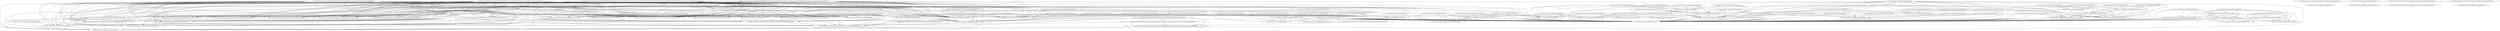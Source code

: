 digraph G {
  "org.apache.commons.math.analysis.solvers$BaseAbstractUnivariateRealSolver#solve(int,org.apache.commons.math.analysis.UnivariateFunction,double)" -> "org.apache.commons.math.analysis.solvers$BaseAbstractUnivariateRealSolver#incrementEvaluationCount()";
  "org.apache.commons.math.analysis.solvers$BaseAbstractUnivariateRealSolver#solve(int,org.apache.commons.math.analysis.UnivariateFunction,double)" -> "org.apache.commons.math.analysis.solvers$UnivariateRealSolverUtils#verifySequence(double,double,double)";
  "org.apache.commons.math.analysis.solvers$BaseAbstractUnivariateRealSolver#solve(int,org.apache.commons.math.analysis.UnivariateFunction,double)" -> "org.apache.commons.math.analysis.solvers$BaseAbstractUnivariateRealSolver#getMax()";
  "org.apache.commons.math.analysis.solvers$BaseAbstractUnivariateRealSolver#solve(int,org.apache.commons.math.analysis.UnivariateFunction,double)" -> "org.apache.commons.math.analysis.solvers$BaseAbstractUnivariateRealSolver#solve(int,org.apache.commons.math.analysis.UnivariateFunction,double,double,double)";
  "org.apache.commons.math.analysis.solvers$BaseAbstractUnivariateRealSolver#solve(int,org.apache.commons.math.analysis.UnivariateFunction,double)" -> "org.apache.commons.math.analysis.solvers$BaseAbstractUnivariateRealSolver#getRelativeAccuracy()";
  "org.apache.commons.math.analysis.solvers$BaseAbstractUnivariateRealSolver#solve(int,org.apache.commons.math.analysis.UnivariateFunction,double)" -> "org.apache.commons.math.analysis.solvers$BaseAbstractUnivariateRealSolver#verifySequence(double,double,double)";
  "org.apache.commons.math.analysis.solvers$BaseAbstractUnivariateRealSolver#solve(int,org.apache.commons.math.analysis.UnivariateFunction,double)" -> "org.apache.commons.math.util$FastMath#abs(double)";
  "org.apache.commons.math.analysis.solvers$BaseAbstractUnivariateRealSolver#solve(int,org.apache.commons.math.analysis.UnivariateFunction,double)" -> "org.apache.commons.math.analysis.solvers$BaseAbstractUnivariateRealSolver#getStartValue()";
  "org.apache.commons.math.analysis.solvers$BaseAbstractUnivariateRealSolver#solve(int,org.apache.commons.math.analysis.UnivariateFunction,double)" -> "org.apache.commons.math.analysis.solvers$AllowedSolution#<clinit>()";
  "org.apache.commons.math.analysis.solvers$BaseAbstractUnivariateRealSolver#solve(int,org.apache.commons.math.analysis.UnivariateFunction,double)" -> "org.apache.commons.math.analysis.solvers$BaseAbstractUnivariateRealSolver#getMin()";
  "org.apache.commons.math.analysis.solvers$BaseAbstractUnivariateRealSolver#solve(int,org.apache.commons.math.analysis.UnivariateFunction,double)" -> "org.apache.commons.math.util$Incrementor#resetCount()";
  "org.apache.commons.math.analysis.solvers$BaseAbstractUnivariateRealSolver#solve(int,org.apache.commons.math.analysis.UnivariateFunction,double)" -> "org.apache.commons.math.util$MathUtils#checkNotNull(java.lang.Object)";
  "org.apache.commons.math.analysis.solvers$BaseAbstractUnivariateRealSolver#solve(int,org.apache.commons.math.analysis.UnivariateFunction,double)" -> "org.apache.commons.math.util$Incrementor#setMaximalCount(int)";
  "org.apache.commons.math.analysis.solvers$BaseAbstractUnivariateRealSolver#solve(int,org.apache.commons.math.analysis.UnivariateFunction,double)" -> "org.apache.commons.math.util$FastMath#max(double,double)";
  "org.apache.commons.math.analysis.solvers$BaseAbstractUnivariateRealSolver#solve(int,org.apache.commons.math.analysis.UnivariateFunction,double)" -> "org.apache.commons.math.analysis.solvers$BracketingNthOrderBrentSolver#doSolve()";
  "org.apache.commons.math.analysis.solvers$BaseAbstractUnivariateRealSolver#solve(int,org.apache.commons.math.analysis.UnivariateFunction,double)" -> "org.apache.commons.math.analysis.solvers$UnivariateRealSolverUtils#verifyInterval(double,double)";
  "org.apache.commons.math.analysis.solvers$BaseAbstractUnivariateRealSolver#solve(int,org.apache.commons.math.analysis.UnivariateFunction,double)" -> "org.apache.commons.math.analysis.solvers$BaseAbstractUnivariateRealSolver#computeObjectiveValue(double)";
  "org.apache.commons.math.analysis.solvers$BaseAbstractUnivariateRealSolver#solve(int,org.apache.commons.math.analysis.UnivariateFunction,double)" -> "org.apache.commons.math.util$Incrementor#incrementCount()";
  "org.apache.commons.math.analysis.solvers$BaseAbstractUnivariateRealSolver#solve(int,org.apache.commons.math.analysis.UnivariateFunction,double)" -> "org.apache.commons.math.analysis.solvers$BracketingNthOrderBrentSolver$1#<clinit>()";
  "org.apache.commons.math.analysis.solvers$BaseAbstractUnivariateRealSolver#solve(int,org.apache.commons.math.analysis.UnivariateFunction,double)" -> "org.apache.commons.math.util$Precision#equals(double,double,int)";
  "org.apache.commons.math.analysis.solvers$BaseAbstractUnivariateRealSolver#solve(int,org.apache.commons.math.analysis.UnivariateFunction,double)" -> "org.apache.commons.math.util$FastMath#<clinit>()";
  "org.apache.commons.math.analysis.solvers$BaseAbstractUnivariateRealSolver#solve(int,org.apache.commons.math.analysis.UnivariateFunction,double)" -> "org.apache.commons.math.analysis.solvers$BaseAbstractUnivariateRealSolver#getAbsoluteAccuracy()";
  "org.apache.commons.math.analysis.solvers$BaseAbstractUnivariateRealSolver#solve(int,org.apache.commons.math.analysis.UnivariateFunction,double)" -> "org.apache.commons.math.util$FastMath#abs(long)";
  "org.apache.commons.math.analysis.solvers$BaseAbstractUnivariateRealSolver#solve(int,org.apache.commons.math.analysis.UnivariateFunction,double)" -> "org.apache.commons.math.util$Incrementor$1#trigger(int)";
  "org.apache.commons.math.analysis.solvers$BaseAbstractUnivariateRealSolver#solve(int,org.apache.commons.math.analysis.UnivariateFunction,double)" -> "org.apache.commons.math.analysis.solvers$BaseAbstractUnivariateRealSolver#getFunctionValueAccuracy()";
  "org.apache.commons.math.analysis.solvers$BaseAbstractUnivariateRealSolver#solve(int,org.apache.commons.math.analysis.UnivariateFunction,double)" -> "org.apache.commons.math.analysis.solvers$BracketingNthOrderBrentSolver#guessX(double,double[],double[],int,int)";
  "org.apache.commons.math.analysis.solvers$BaseAbstractUnivariateRealSolver#solve(int,org.apache.commons.math.analysis.UnivariateFunction,double)" -> "org.apache.commons.math.analysis.solvers$BaseAbstractUnivariateRealSolver#setup(int,org.apache.commons.math.analysis.UnivariateFunction,double,double,double)";
  "org.apache.commons.math.analysis.solvers$BaseAbstractUnivariateRealSolver#solve(int,org.apache.commons.math.analysis.UnivariateFunction,double)" -> "org.apache.commons.math.exception$MaxCountExceededException#getMax()";
  "org.apache.commons.math.analysis.solvers$BaseAbstractUnivariateRealSolver#incrementEvaluationCount()" -> "org.apache.commons.math.util$Incrementor#incrementCount()";
  "org.apache.commons.math.analysis.solvers$BaseAbstractUnivariateRealSolver#incrementEvaluationCount()" -> "org.apache.commons.math.util$Incrementor$1#trigger(int)";
  "org.apache.commons.math.analysis.solvers$BaseAbstractUnivariateRealSolver#incrementEvaluationCount()" -> "org.apache.commons.math.exception$MaxCountExceededException#getMax()";
  "org.apache.commons.math.analysis.solvers$UnivariateRealSolverUtils#verifySequence(double,double,double)" -> "org.apache.commons.math.analysis.solvers$UnivariateRealSolverUtils#verifyInterval(double,double)";
  "org.apache.commons.math.analysis.solvers$BaseAbstractUnivariateRealSolver#solve(int,org.apache.commons.math.analysis.UnivariateFunction,double,double,double)" -> "org.apache.commons.math.analysis.solvers$BaseAbstractUnivariateRealSolver#incrementEvaluationCount()";
  "org.apache.commons.math.analysis.solvers$BaseAbstractUnivariateRealSolver#solve(int,org.apache.commons.math.analysis.UnivariateFunction,double,double,double)" -> "org.apache.commons.math.analysis.solvers$UnivariateRealSolverUtils#verifySequence(double,double,double)";
  "org.apache.commons.math.analysis.solvers$BaseAbstractUnivariateRealSolver#solve(int,org.apache.commons.math.analysis.UnivariateFunction,double,double,double)" -> "org.apache.commons.math.analysis.solvers$BaseAbstractUnivariateRealSolver#getMax()";
  "org.apache.commons.math.analysis.solvers$BaseAbstractUnivariateRealSolver#solve(int,org.apache.commons.math.analysis.UnivariateFunction,double,double,double)" -> "org.apache.commons.math.analysis.solvers$BaseAbstractUnivariateRealSolver#getRelativeAccuracy()";
  "org.apache.commons.math.analysis.solvers$BaseAbstractUnivariateRealSolver#solve(int,org.apache.commons.math.analysis.UnivariateFunction,double,double,double)" -> "org.apache.commons.math.analysis.solvers$BaseAbstractUnivariateRealSolver#verifySequence(double,double,double)";
  "org.apache.commons.math.analysis.solvers$BaseAbstractUnivariateRealSolver#solve(int,org.apache.commons.math.analysis.UnivariateFunction,double,double,double)" -> "org.apache.commons.math.util$FastMath#abs(double)";
  "org.apache.commons.math.analysis.solvers$BaseAbstractUnivariateRealSolver#solve(int,org.apache.commons.math.analysis.UnivariateFunction,double,double,double)" -> "org.apache.commons.math.analysis.solvers$BaseAbstractUnivariateRealSolver#getStartValue()";
  "org.apache.commons.math.analysis.solvers$BaseAbstractUnivariateRealSolver#solve(int,org.apache.commons.math.analysis.UnivariateFunction,double,double,double)" -> "org.apache.commons.math.analysis.solvers$AllowedSolution#<clinit>()";
  "org.apache.commons.math.analysis.solvers$BaseAbstractUnivariateRealSolver#solve(int,org.apache.commons.math.analysis.UnivariateFunction,double,double,double)" -> "org.apache.commons.math.analysis.solvers$BaseAbstractUnivariateRealSolver#getMin()";
  "org.apache.commons.math.analysis.solvers$BaseAbstractUnivariateRealSolver#solve(int,org.apache.commons.math.analysis.UnivariateFunction,double,double,double)" -> "org.apache.commons.math.util$Incrementor#resetCount()";
  "org.apache.commons.math.analysis.solvers$BaseAbstractUnivariateRealSolver#solve(int,org.apache.commons.math.analysis.UnivariateFunction,double,double,double)" -> "org.apache.commons.math.util$MathUtils#checkNotNull(java.lang.Object)";
  "org.apache.commons.math.analysis.solvers$BaseAbstractUnivariateRealSolver#solve(int,org.apache.commons.math.analysis.UnivariateFunction,double,double,double)" -> "org.apache.commons.math.util$Incrementor#setMaximalCount(int)";
  "org.apache.commons.math.analysis.solvers$BaseAbstractUnivariateRealSolver#solve(int,org.apache.commons.math.analysis.UnivariateFunction,double,double,double)" -> "org.apache.commons.math.util$FastMath#max(double,double)";
  "org.apache.commons.math.analysis.solvers$BaseAbstractUnivariateRealSolver#solve(int,org.apache.commons.math.analysis.UnivariateFunction,double,double,double)" -> "org.apache.commons.math.analysis.solvers$BracketingNthOrderBrentSolver#doSolve()";
  "org.apache.commons.math.analysis.solvers$BaseAbstractUnivariateRealSolver#solve(int,org.apache.commons.math.analysis.UnivariateFunction,double,double,double)" -> "org.apache.commons.math.analysis.solvers$UnivariateRealSolverUtils#verifyInterval(double,double)";
  "org.apache.commons.math.analysis.solvers$BaseAbstractUnivariateRealSolver#solve(int,org.apache.commons.math.analysis.UnivariateFunction,double,double,double)" -> "org.apache.commons.math.analysis.solvers$BaseAbstractUnivariateRealSolver#computeObjectiveValue(double)";
  "org.apache.commons.math.analysis.solvers$BaseAbstractUnivariateRealSolver#solve(int,org.apache.commons.math.analysis.UnivariateFunction,double,double,double)" -> "org.apache.commons.math.util$Incrementor#incrementCount()";
  "org.apache.commons.math.analysis.solvers$BaseAbstractUnivariateRealSolver#solve(int,org.apache.commons.math.analysis.UnivariateFunction,double,double,double)" -> "org.apache.commons.math.analysis.solvers$BracketingNthOrderBrentSolver$1#<clinit>()";
  "org.apache.commons.math.analysis.solvers$BaseAbstractUnivariateRealSolver#solve(int,org.apache.commons.math.analysis.UnivariateFunction,double,double,double)" -> "org.apache.commons.math.util$Precision#equals(double,double,int)";
  "org.apache.commons.math.analysis.solvers$BaseAbstractUnivariateRealSolver#solve(int,org.apache.commons.math.analysis.UnivariateFunction,double,double,double)" -> "org.apache.commons.math.util$FastMath#<clinit>()";
  "org.apache.commons.math.analysis.solvers$BaseAbstractUnivariateRealSolver#solve(int,org.apache.commons.math.analysis.UnivariateFunction,double,double,double)" -> "org.apache.commons.math.analysis.solvers$BaseAbstractUnivariateRealSolver#getAbsoluteAccuracy()";
  "org.apache.commons.math.analysis.solvers$BaseAbstractUnivariateRealSolver#solve(int,org.apache.commons.math.analysis.UnivariateFunction,double,double,double)" -> "org.apache.commons.math.util$FastMath#abs(long)";
  "org.apache.commons.math.analysis.solvers$BaseAbstractUnivariateRealSolver#solve(int,org.apache.commons.math.analysis.UnivariateFunction,double,double,double)" -> "org.apache.commons.math.util$Incrementor$1#trigger(int)";
  "org.apache.commons.math.analysis.solvers$BaseAbstractUnivariateRealSolver#solve(int,org.apache.commons.math.analysis.UnivariateFunction,double,double,double)" -> "org.apache.commons.math.analysis.solvers$BaseAbstractUnivariateRealSolver#getFunctionValueAccuracy()";
  "org.apache.commons.math.analysis.solvers$BaseAbstractUnivariateRealSolver#solve(int,org.apache.commons.math.analysis.UnivariateFunction,double,double,double)" -> "org.apache.commons.math.analysis.solvers$BracketingNthOrderBrentSolver#guessX(double,double[],double[],int,int)";
  "org.apache.commons.math.analysis.solvers$BaseAbstractUnivariateRealSolver#solve(int,org.apache.commons.math.analysis.UnivariateFunction,double,double,double)" -> "org.apache.commons.math.analysis.solvers$BaseAbstractUnivariateRealSolver#setup(int,org.apache.commons.math.analysis.UnivariateFunction,double,double,double)";
  "org.apache.commons.math.analysis.solvers$BaseAbstractUnivariateRealSolver#solve(int,org.apache.commons.math.analysis.UnivariateFunction,double,double,double)" -> "org.apache.commons.math.exception$MaxCountExceededException#getMax()";
  "org.apache.commons.math.analysis.solvers$BaseAbstractUnivariateRealSolver#verifySequence(double,double,double)" -> "org.apache.commons.math.analysis.solvers$UnivariateRealSolverUtils#verifySequence(double,double,double)";
  "org.apache.commons.math.analysis.solvers$BaseAbstractUnivariateRealSolver#verifySequence(double,double,double)" -> "org.apache.commons.math.analysis.solvers$UnivariateRealSolverUtils#verifyInterval(double,double)";
  "org.apache.commons.math.analysis.solvers$BracketingNthOrderBrentSolver#doSolve()" -> "org.apache.commons.math.analysis.solvers$BaseAbstractUnivariateRealSolver#incrementEvaluationCount()";
  "org.apache.commons.math.analysis.solvers$BracketingNthOrderBrentSolver#doSolve()" -> "org.apache.commons.math.analysis.solvers$UnivariateRealSolverUtils#verifySequence(double,double,double)";
  "org.apache.commons.math.analysis.solvers$BracketingNthOrderBrentSolver#doSolve()" -> "org.apache.commons.math.analysis.solvers$BaseAbstractUnivariateRealSolver#getMax()";
  "org.apache.commons.math.analysis.solvers$BracketingNthOrderBrentSolver#doSolve()" -> "org.apache.commons.math.analysis.solvers$BaseAbstractUnivariateRealSolver#getRelativeAccuracy()";
  "org.apache.commons.math.analysis.solvers$BracketingNthOrderBrentSolver#doSolve()" -> "org.apache.commons.math.analysis.solvers$BaseAbstractUnivariateRealSolver#verifySequence(double,double,double)";
  "org.apache.commons.math.analysis.solvers$BracketingNthOrderBrentSolver#doSolve()" -> "org.apache.commons.math.util$FastMath#abs(double)";
  "org.apache.commons.math.analysis.solvers$BracketingNthOrderBrentSolver#doSolve()" -> "org.apache.commons.math.analysis.solvers$BaseAbstractUnivariateRealSolver#getStartValue()";
  "org.apache.commons.math.analysis.solvers$BracketingNthOrderBrentSolver#doSolve()" -> "org.apache.commons.math.analysis.solvers$AllowedSolution#<clinit>()";
  "org.apache.commons.math.analysis.solvers$BracketingNthOrderBrentSolver#doSolve()" -> "org.apache.commons.math.analysis.solvers$BaseAbstractUnivariateRealSolver#getMin()";
  "org.apache.commons.math.analysis.solvers$BracketingNthOrderBrentSolver#doSolve()" -> "org.apache.commons.math.util$FastMath#max(double,double)";
  "org.apache.commons.math.analysis.solvers$BracketingNthOrderBrentSolver#doSolve()" -> "org.apache.commons.math.analysis.solvers$UnivariateRealSolverUtils#verifyInterval(double,double)";
  "org.apache.commons.math.analysis.solvers$BracketingNthOrderBrentSolver#doSolve()" -> "org.apache.commons.math.analysis.solvers$BaseAbstractUnivariateRealSolver#computeObjectiveValue(double)";
  "org.apache.commons.math.analysis.solvers$BracketingNthOrderBrentSolver#doSolve()" -> "org.apache.commons.math.util$Incrementor#incrementCount()";
  "org.apache.commons.math.analysis.solvers$BracketingNthOrderBrentSolver#doSolve()" -> "org.apache.commons.math.analysis.solvers$BracketingNthOrderBrentSolver$1#<clinit>()";
  "org.apache.commons.math.analysis.solvers$BracketingNthOrderBrentSolver#doSolve()" -> "org.apache.commons.math.util$Precision#equals(double,double,int)";
  "org.apache.commons.math.analysis.solvers$BracketingNthOrderBrentSolver#doSolve()" -> "org.apache.commons.math.util$FastMath#<clinit>()";
  "org.apache.commons.math.analysis.solvers$BracketingNthOrderBrentSolver#doSolve()" -> "org.apache.commons.math.analysis.solvers$BaseAbstractUnivariateRealSolver#getAbsoluteAccuracy()";
  "org.apache.commons.math.analysis.solvers$BracketingNthOrderBrentSolver#doSolve()" -> "org.apache.commons.math.util$FastMath#abs(long)";
  "org.apache.commons.math.analysis.solvers$BracketingNthOrderBrentSolver#doSolve()" -> "org.apache.commons.math.util$Incrementor$1#trigger(int)";
  "org.apache.commons.math.analysis.solvers$BracketingNthOrderBrentSolver#doSolve()" -> "org.apache.commons.math.analysis.solvers$BaseAbstractUnivariateRealSolver#getFunctionValueAccuracy()";
  "org.apache.commons.math.analysis.solvers$BracketingNthOrderBrentSolver#doSolve()" -> "org.apache.commons.math.analysis.solvers$BracketingNthOrderBrentSolver#guessX(double,double[],double[],int,int)";
  "org.apache.commons.math.analysis.solvers$BracketingNthOrderBrentSolver#doSolve()" -> "org.apache.commons.math.exception$MaxCountExceededException#getMax()";
  "org.apache.commons.math.analysis.solvers$BaseAbstractUnivariateRealSolver#computeObjectiveValue(double)" -> "org.apache.commons.math.analysis.solvers$BaseAbstractUnivariateRealSolver#incrementEvaluationCount()";
  "org.apache.commons.math.analysis.solvers$BaseAbstractUnivariateRealSolver#computeObjectiveValue(double)" -> "org.apache.commons.math.util$Incrementor#incrementCount()";
  "org.apache.commons.math.analysis.solvers$BaseAbstractUnivariateRealSolver#computeObjectiveValue(double)" -> "org.apache.commons.math.util$Incrementor$1#trigger(int)";
  "org.apache.commons.math.analysis.solvers$BaseAbstractUnivariateRealSolver#computeObjectiveValue(double)" -> "org.apache.commons.math.exception$MaxCountExceededException#getMax()";
  "org.apache.commons.math.util$Incrementor#incrementCount()" -> "org.apache.commons.math.util$Incrementor$1#trigger(int)";
  "org.apache.commons.math.analysis.solvers$BracketingNthOrderBrentSolver$1#<clinit>()" -> "org.apache.commons.math.analysis.solvers$AllowedSolution#<clinit>()";
  "org.apache.commons.math.util$Precision#equals(double,double,int)" -> "org.apache.commons.math.util$FastMath#<clinit>()";
  "org.apache.commons.math.util$Precision#equals(double,double,int)" -> "org.apache.commons.math.util$FastMath#abs(long)";
  "org.apache.commons.math.analysis.solvers$BaseAbstractUnivariateRealSolver#setup(int,org.apache.commons.math.analysis.UnivariateFunction,double,double,double)" -> "org.apache.commons.math.util$Incrementor#resetCount()";
  "org.apache.commons.math.analysis.solvers$BaseAbstractUnivariateRealSolver#setup(int,org.apache.commons.math.analysis.UnivariateFunction,double,double,double)" -> "org.apache.commons.math.util$MathUtils#checkNotNull(java.lang.Object)";
  "org.apache.commons.math.analysis.solvers$BaseAbstractUnivariateRealSolver#setup(int,org.apache.commons.math.analysis.UnivariateFunction,double,double,double)" -> "org.apache.commons.math.util$Incrementor#setMaximalCount(int)";
  "org.apache.commons.math.util$FastMath#tanQ(double,double,boolean)" -> "org.apache.commons.math.util$FastMath#polySine(double)";
  "org.apache.commons.math.util$FastMath#tanQ(double,double,boolean)" -> "org.apache.commons.math.util$FastMath#polyCosine(double)";
  "org.apache.commons.math.util$FastMath#tanQ(double,double,boolean)" -> "org.apache.commons.math.util$FastMath#<clinit>()";
  "org.apache.commons.math.util$Precision#equalsIncludingNaN(double,double,int)" -> "org.apache.commons.math.util$Precision#equals(double,double,int)";
  "org.apache.commons.math.util$Precision#equalsIncludingNaN(double,double,int)" -> "org.apache.commons.math.util$FastMath#<clinit>()";
  "org.apache.commons.math.util$Precision#equalsIncludingNaN(double,double,int)" -> "org.apache.commons.math.util$FastMath#abs(long)";
  "org.apache.commons.math.util$FastMath#nextUp(float)" -> "org.apache.commons.math.util$FastMath#nextAfter(float,double)";
  "org.apache.commons.math.util$FastMath#nextUp(float)" -> "org.apache.commons.math.util$FastMath#<clinit>()";
  "org.apache.commons.math.util$FastMath#acos(double)" -> "org.apache.commons.math.util$FastMath#atan(double,double,boolean)";
  "org.apache.commons.math.util$FastMath#acos(double)" -> "org.apache.commons.math.util$FastMath#sqrt(double)";
  "org.apache.commons.math.util$FastMath#acos(double)" -> "org.apache.commons.math.util$FastMath#<clinit>()";
  "org.apache.commons.math.util$FastMath#acos(double)" -> "org.apache.commons.math.util$FastMath#copySign(double,double)";
  "org.apache.commons.math.util$FastMath#acos(double)" -> "org.apache.commons.math.util$FastMath#doubleHighPart(double)";
  "org.apache.commons.math.util$FastMath#atan(double,double,boolean)" -> "org.apache.commons.math.util$FastMath#<clinit>()";
  "org.apache.commons.math.util$FastMath#atan(double,double,boolean)" -> "org.apache.commons.math.util$FastMath#copySign(double,double)";
  "org.apache.commons.math.util$FastMath#cosh(double)" -> "org.apache.commons.math.util$FastMath$ExpIntTable#<clinit>()";
  "org.apache.commons.math.util$FastMath#cosh(double)" -> "org.apache.commons.math.util$FastMath#exp(double,double,double[])";
  "org.apache.commons.math.util$FastMath#cosh(double)" -> "org.apache.commons.math.util$FastMath#<clinit>()";
  "org.apache.commons.math.util$FastMath#cosh(double)" -> "org.apache.commons.math.util$FastMath#exp(double)";
  "org.apache.commons.math.util$FastMath#cosh(double)" -> "org.apache.commons.math.util$FastMath$ExpFracTable#<clinit>()";
  "org.apache.commons.math.util$FastMath$ExpIntTable#<clinit>()" -> "org.apache.commons.math.util$FastMath#<clinit>()";
  "org.apache.commons.math.util$FastMath#exp(double,double,double[])" -> "org.apache.commons.math.util$FastMath$ExpIntTable#<clinit>()";
  "org.apache.commons.math.util$FastMath#exp(double,double,double[])" -> "org.apache.commons.math.util$FastMath#<clinit>()";
  "org.apache.commons.math.util$FastMath#exp(double,double,double[])" -> "org.apache.commons.math.util$FastMath$ExpFracTable#<clinit>()";
  "org.apache.commons.math.util$FastMath#exp(double)" -> "org.apache.commons.math.util$FastMath$ExpIntTable#<clinit>()";
  "org.apache.commons.math.util$FastMath#exp(double)" -> "org.apache.commons.math.util$FastMath#exp(double,double,double[])";
  "org.apache.commons.math.util$FastMath#exp(double)" -> "org.apache.commons.math.util$FastMath#<clinit>()";
  "org.apache.commons.math.util$FastMath#exp(double)" -> "org.apache.commons.math.util$FastMath$ExpFracTable#<clinit>()";
  "org.apache.commons.math.util$FastMath$ExpFracTable#<clinit>()" -> "org.apache.commons.math.util$FastMath#<clinit>()";
  "org.apache.commons.math.util$Precision#equalsIncludingNaN(float,float,int)" -> "org.apache.commons.math.util$Precision#equals(float,float,int)";
  "org.apache.commons.math.util$Precision#equalsIncludingNaN(float,float,int)" -> "org.apache.commons.math.util$FastMath#abs(int)";
  "org.apache.commons.math.util$Precision#equalsIncludingNaN(float,float,int)" -> "org.apache.commons.math.util$FastMath#<clinit>()";
  "org.apache.commons.math.util$Precision#equals(float,float,int)" -> "org.apache.commons.math.util$FastMath#abs(int)";
  "org.apache.commons.math.util$Precision#equals(float,float,int)" -> "org.apache.commons.math.util$FastMath#<clinit>()";
  "org.apache.commons.math.util$Precision#roundUnscaled(double,double,int)" -> "org.apache.commons.math.util$FastMath#nextAfter(double,double)";
  "org.apache.commons.math.util$Precision#roundUnscaled(double,double,int)" -> "org.apache.commons.math.util$FastMath#floor(double)";
  "org.apache.commons.math.util$Precision#roundUnscaled(double,double,int)" -> "org.apache.commons.math.util$FastMath#ceil(double)";
  "org.apache.commons.math.util$Precision#roundUnscaled(double,double,int)" -> "org.apache.commons.math.util$FastMath#<clinit>()";
  "org.apache.commons.math.util$FastMath#ceil(double)" -> "org.apache.commons.math.util$FastMath#floor(double)";
  "org.apache.commons.math.util$FastMath#ceil(double)" -> "org.apache.commons.math.util$FastMath#<clinit>()";
  "org.apache.commons.math.util$FastMath#toRadians(double)" -> "org.apache.commons.math.util$FastMath#<clinit>()";
  "org.apache.commons.math.util$FastMath#toRadians(double)" -> "org.apache.commons.math.util$FastMath#doubleHighPart(double)";
  "org.apache.commons.math.analysis.solvers$BracketingNthOrderBrentSolver#solve(int,org.apache.commons.math.analysis.UnivariateFunction,double,double,double,org.apache.commons.math.analysis.solvers.AllowedSolution)" -> "org.apache.commons.math.analysis.solvers$BaseAbstractUnivariateRealSolver#incrementEvaluationCount()";
  "org.apache.commons.math.analysis.solvers$BracketingNthOrderBrentSolver#solve(int,org.apache.commons.math.analysis.UnivariateFunction,double,double,double,org.apache.commons.math.analysis.solvers.AllowedSolution)" -> "org.apache.commons.math.analysis.solvers$UnivariateRealSolverUtils#verifySequence(double,double,double)";
  "org.apache.commons.math.analysis.solvers$BracketingNthOrderBrentSolver#solve(int,org.apache.commons.math.analysis.UnivariateFunction,double,double,double,org.apache.commons.math.analysis.solvers.AllowedSolution)" -> "org.apache.commons.math.analysis.solvers$BaseAbstractUnivariateRealSolver#getMax()";
  "org.apache.commons.math.analysis.solvers$BracketingNthOrderBrentSolver#solve(int,org.apache.commons.math.analysis.UnivariateFunction,double,double,double,org.apache.commons.math.analysis.solvers.AllowedSolution)" -> "org.apache.commons.math.analysis.solvers$BaseAbstractUnivariateRealSolver#solve(int,org.apache.commons.math.analysis.UnivariateFunction,double,double,double)";
  "org.apache.commons.math.analysis.solvers$BracketingNthOrderBrentSolver#solve(int,org.apache.commons.math.analysis.UnivariateFunction,double,double,double,org.apache.commons.math.analysis.solvers.AllowedSolution)" -> "org.apache.commons.math.analysis.solvers$BaseAbstractUnivariateRealSolver#getRelativeAccuracy()";
  "org.apache.commons.math.analysis.solvers$BracketingNthOrderBrentSolver#solve(int,org.apache.commons.math.analysis.UnivariateFunction,double,double,double,org.apache.commons.math.analysis.solvers.AllowedSolution)" -> "org.apache.commons.math.analysis.solvers$BaseAbstractUnivariateRealSolver#verifySequence(double,double,double)";
  "org.apache.commons.math.analysis.solvers$BracketingNthOrderBrentSolver#solve(int,org.apache.commons.math.analysis.UnivariateFunction,double,double,double,org.apache.commons.math.analysis.solvers.AllowedSolution)" -> "org.apache.commons.math.util$FastMath#abs(double)";
  "org.apache.commons.math.analysis.solvers$BracketingNthOrderBrentSolver#solve(int,org.apache.commons.math.analysis.UnivariateFunction,double,double,double,org.apache.commons.math.analysis.solvers.AllowedSolution)" -> "org.apache.commons.math.analysis.solvers$BaseAbstractUnivariateRealSolver#getStartValue()";
  "org.apache.commons.math.analysis.solvers$BracketingNthOrderBrentSolver#solve(int,org.apache.commons.math.analysis.UnivariateFunction,double,double,double,org.apache.commons.math.analysis.solvers.AllowedSolution)" -> "org.apache.commons.math.analysis.solvers$AllowedSolution#<clinit>()";
  "org.apache.commons.math.analysis.solvers$BracketingNthOrderBrentSolver#solve(int,org.apache.commons.math.analysis.UnivariateFunction,double,double,double,org.apache.commons.math.analysis.solvers.AllowedSolution)" -> "org.apache.commons.math.analysis.solvers$BaseAbstractUnivariateRealSolver#getMin()";
  "org.apache.commons.math.analysis.solvers$BracketingNthOrderBrentSolver#solve(int,org.apache.commons.math.analysis.UnivariateFunction,double,double,double,org.apache.commons.math.analysis.solvers.AllowedSolution)" -> "org.apache.commons.math.util$Incrementor#resetCount()";
  "org.apache.commons.math.analysis.solvers$BracketingNthOrderBrentSolver#solve(int,org.apache.commons.math.analysis.UnivariateFunction,double,double,double,org.apache.commons.math.analysis.solvers.AllowedSolution)" -> "org.apache.commons.math.util$MathUtils#checkNotNull(java.lang.Object)";
  "org.apache.commons.math.analysis.solvers$BracketingNthOrderBrentSolver#solve(int,org.apache.commons.math.analysis.UnivariateFunction,double,double,double,org.apache.commons.math.analysis.solvers.AllowedSolution)" -> "org.apache.commons.math.util$Incrementor#setMaximalCount(int)";
  "org.apache.commons.math.analysis.solvers$BracketingNthOrderBrentSolver#solve(int,org.apache.commons.math.analysis.UnivariateFunction,double,double,double,org.apache.commons.math.analysis.solvers.AllowedSolution)" -> "org.apache.commons.math.util$FastMath#max(double,double)";
  "org.apache.commons.math.analysis.solvers$BracketingNthOrderBrentSolver#solve(int,org.apache.commons.math.analysis.UnivariateFunction,double,double,double,org.apache.commons.math.analysis.solvers.AllowedSolution)" -> "org.apache.commons.math.analysis.solvers$BracketingNthOrderBrentSolver#doSolve()";
  "org.apache.commons.math.analysis.solvers$BracketingNthOrderBrentSolver#solve(int,org.apache.commons.math.analysis.UnivariateFunction,double,double,double,org.apache.commons.math.analysis.solvers.AllowedSolution)" -> "org.apache.commons.math.analysis.solvers$UnivariateRealSolverUtils#verifyInterval(double,double)";
  "org.apache.commons.math.analysis.solvers$BracketingNthOrderBrentSolver#solve(int,org.apache.commons.math.analysis.UnivariateFunction,double,double,double,org.apache.commons.math.analysis.solvers.AllowedSolution)" -> "org.apache.commons.math.analysis.solvers$BaseAbstractUnivariateRealSolver#computeObjectiveValue(double)";
  "org.apache.commons.math.analysis.solvers$BracketingNthOrderBrentSolver#solve(int,org.apache.commons.math.analysis.UnivariateFunction,double,double,double,org.apache.commons.math.analysis.solvers.AllowedSolution)" -> "org.apache.commons.math.util$Incrementor#incrementCount()";
  "org.apache.commons.math.analysis.solvers$BracketingNthOrderBrentSolver#solve(int,org.apache.commons.math.analysis.UnivariateFunction,double,double,double,org.apache.commons.math.analysis.solvers.AllowedSolution)" -> "org.apache.commons.math.analysis.solvers$BracketingNthOrderBrentSolver$1#<clinit>()";
  "org.apache.commons.math.analysis.solvers$BracketingNthOrderBrentSolver#solve(int,org.apache.commons.math.analysis.UnivariateFunction,double,double,double,org.apache.commons.math.analysis.solvers.AllowedSolution)" -> "org.apache.commons.math.util$Precision#equals(double,double,int)";
  "org.apache.commons.math.analysis.solvers$BracketingNthOrderBrentSolver#solve(int,org.apache.commons.math.analysis.UnivariateFunction,double,double,double,org.apache.commons.math.analysis.solvers.AllowedSolution)" -> "org.apache.commons.math.util$FastMath#<clinit>()";
  "org.apache.commons.math.analysis.solvers$BracketingNthOrderBrentSolver#solve(int,org.apache.commons.math.analysis.UnivariateFunction,double,double,double,org.apache.commons.math.analysis.solvers.AllowedSolution)" -> "org.apache.commons.math.analysis.solvers$BaseAbstractUnivariateRealSolver#getAbsoluteAccuracy()";
  "org.apache.commons.math.analysis.solvers$BracketingNthOrderBrentSolver#solve(int,org.apache.commons.math.analysis.UnivariateFunction,double,double,double,org.apache.commons.math.analysis.solvers.AllowedSolution)" -> "org.apache.commons.math.util$FastMath#abs(long)";
  "org.apache.commons.math.analysis.solvers$BracketingNthOrderBrentSolver#solve(int,org.apache.commons.math.analysis.UnivariateFunction,double,double,double,org.apache.commons.math.analysis.solvers.AllowedSolution)" -> "org.apache.commons.math.util$Incrementor$1#trigger(int)";
  "org.apache.commons.math.analysis.solvers$BracketingNthOrderBrentSolver#solve(int,org.apache.commons.math.analysis.UnivariateFunction,double,double,double,org.apache.commons.math.analysis.solvers.AllowedSolution)" -> "org.apache.commons.math.analysis.solvers$BaseAbstractUnivariateRealSolver#getFunctionValueAccuracy()";
  "org.apache.commons.math.analysis.solvers$BracketingNthOrderBrentSolver#solve(int,org.apache.commons.math.analysis.UnivariateFunction,double,double,double,org.apache.commons.math.analysis.solvers.AllowedSolution)" -> "org.apache.commons.math.analysis.solvers$BracketingNthOrderBrentSolver#guessX(double,double[],double[],int,int)";
  "org.apache.commons.math.analysis.solvers$BracketingNthOrderBrentSolver#solve(int,org.apache.commons.math.analysis.UnivariateFunction,double,double,double,org.apache.commons.math.analysis.solvers.AllowedSolution)" -> "org.apache.commons.math.analysis.solvers$BaseAbstractUnivariateRealSolver#setup(int,org.apache.commons.math.analysis.UnivariateFunction,double,double,double)";
  "org.apache.commons.math.analysis.solvers$BracketingNthOrderBrentSolver#solve(int,org.apache.commons.math.analysis.UnivariateFunction,double,double,double,org.apache.commons.math.analysis.solvers.AllowedSolution)" -> "org.apache.commons.math.exception$MaxCountExceededException#getMax()";
  "org.apache.commons.math.util$FastMath#asin(double)" -> "org.apache.commons.math.util$FastMath#atan(double,double,boolean)";
  "org.apache.commons.math.util$FastMath#asin(double)" -> "org.apache.commons.math.util$FastMath#sqrt(double)";
  "org.apache.commons.math.util$FastMath#asin(double)" -> "org.apache.commons.math.util$FastMath#<clinit>()";
  "org.apache.commons.math.util$FastMath#asin(double)" -> "org.apache.commons.math.util$FastMath#copySign(double,double)";
  "org.apache.commons.math.util$FastMath#cbrt(double)" -> "org.apache.commons.math.util$FastMath#<clinit>()";
  "org.apache.commons.math.util$Precision#equalsIncludingNaN(double,double)" -> "org.apache.commons.math.util$Precision#equals(double,double,int)";
  "org.apache.commons.math.util$Precision#equalsIncludingNaN(double,double)" -> "org.apache.commons.math.util$FastMath#<clinit>()";
  "org.apache.commons.math.util$Precision#equalsIncludingNaN(double,double)" -> "org.apache.commons.math.util$FastMath#abs(long)";
  "org.apache.commons.math.util$FastMath#atan2(double,double)" -> "org.apache.commons.math.util$FastMath#atan(double,double,boolean)";
  "org.apache.commons.math.util$FastMath#atan2(double,double)" -> "org.apache.commons.math.util$FastMath#<clinit>()";
  "org.apache.commons.math.util$FastMath#atan2(double,double)" -> "org.apache.commons.math.util$FastMath#copySign(double,double)";
  "org.apache.commons.math.util$FastMath#atan2(double,double)" -> "org.apache.commons.math.util$FastMath#doubleHighPart(double)";
  "org.apache.commons.math.util$Precision#equals(float,float)" -> "org.apache.commons.math.util$Precision#equals(float,float,int)";
  "org.apache.commons.math.util$Precision#equals(float,float)" -> "org.apache.commons.math.util$FastMath#abs(int)";
  "org.apache.commons.math.util$Precision#equals(float,float)" -> "org.apache.commons.math.util$FastMath#<clinit>()";
  "org.apache.commons.math.util$Incrementor#incrementCount(int)" -> "org.apache.commons.math.util$Incrementor#incrementCount()";
  "org.apache.commons.math.util$Incrementor#incrementCount(int)" -> "org.apache.commons.math.util$Incrementor$1#trigger(int)";
  "org.apache.commons.math.analysis.solvers$UnivariateRealSolverUtils#bracket(org.apache.commons.math.analysis.UnivariateFunction,double,double,double)" -> "org.apache.commons.math.analysis.solvers$UnivariateRealSolverUtils#verifySequence(double,double,double)";
  "org.apache.commons.math.analysis.solvers$UnivariateRealSolverUtils#bracket(org.apache.commons.math.analysis.UnivariateFunction,double,double,double)" -> "org.apache.commons.math.analysis.solvers$UnivariateRealSolverUtils#bracket(org.apache.commons.math.analysis.UnivariateFunction,double,double,double,int)";
  "org.apache.commons.math.analysis.solvers$UnivariateRealSolverUtils#bracket(org.apache.commons.math.analysis.UnivariateFunction,double,double,double)" -> "org.apache.commons.math.util$FastMath#max(double,double)";
  "org.apache.commons.math.analysis.solvers$UnivariateRealSolverUtils#bracket(org.apache.commons.math.analysis.UnivariateFunction,double,double,double)" -> "org.apache.commons.math.analysis.solvers$UnivariateRealSolverUtils#verifyInterval(double,double)";
  "org.apache.commons.math.analysis.solvers$UnivariateRealSolverUtils#bracket(org.apache.commons.math.analysis.UnivariateFunction,double,double,double)" -> "org.apache.commons.math.util$FastMath#<clinit>()";
  "org.apache.commons.math.analysis.solvers$UnivariateRealSolverUtils#bracket(org.apache.commons.math.analysis.UnivariateFunction,double,double,double)" -> "org.apache.commons.math.util$FastMath#min(double,double)";
  "org.apache.commons.math.analysis.solvers$UnivariateRealSolverUtils#bracket(org.apache.commons.math.analysis.UnivariateFunction,double,double,double,int)" -> "org.apache.commons.math.analysis.solvers$UnivariateRealSolverUtils#verifySequence(double,double,double)";
  "org.apache.commons.math.analysis.solvers$UnivariateRealSolverUtils#bracket(org.apache.commons.math.analysis.UnivariateFunction,double,double,double,int)" -> "org.apache.commons.math.util$FastMath#max(double,double)";
  "org.apache.commons.math.analysis.solvers$UnivariateRealSolverUtils#bracket(org.apache.commons.math.analysis.UnivariateFunction,double,double,double,int)" -> "org.apache.commons.math.analysis.solvers$UnivariateRealSolverUtils#verifyInterval(double,double)";
  "org.apache.commons.math.analysis.solvers$UnivariateRealSolverUtils#bracket(org.apache.commons.math.analysis.UnivariateFunction,double,double,double,int)" -> "org.apache.commons.math.util$FastMath#<clinit>()";
  "org.apache.commons.math.analysis.solvers$UnivariateRealSolverUtils#bracket(org.apache.commons.math.analysis.UnivariateFunction,double,double,double,int)" -> "org.apache.commons.math.util$FastMath#min(double,double)";
  "org.apache.commons.math.util$FastMath#pow(double,double)" -> "org.apache.commons.math.util$FastMath$ExpIntTable#<clinit>()";
  "org.apache.commons.math.util$FastMath#pow(double,double)" -> "org.apache.commons.math.util$FastMath#log(double,double[])";
  "org.apache.commons.math.util$FastMath#pow(double,double)" -> "org.apache.commons.math.util$FastMath#exp(double,double,double[])";
  "org.apache.commons.math.util$FastMath#pow(double,double)" -> "org.apache.commons.math.util$FastMath#<clinit>()";
  "org.apache.commons.math.util$FastMath#pow(double,double)" -> "org.apache.commons.math.util$FastMath$lnMant#<clinit>()";
  "org.apache.commons.math.util$FastMath#pow(double,double)" -> "org.apache.commons.math.util$FastMath$ExpFracTable#<clinit>()";
  "org.apache.commons.math.util$FastMath#log(double,double[])" -> "org.apache.commons.math.util$FastMath#<clinit>()";
  "org.apache.commons.math.util$FastMath#log(double,double[])" -> "org.apache.commons.math.util$FastMath$lnMant#<clinit>()";
  "org.apache.commons.math.util$FastMath$lnMant#<clinit>()" -> "org.apache.commons.math.util$FastMath#<clinit>()";
  "org.apache.commons.math.util$Precision#compareTo(double,double,int)" -> "org.apache.commons.math.util$Precision#equals(double,double,int)";
  "org.apache.commons.math.util$Precision#compareTo(double,double,int)" -> "org.apache.commons.math.util$FastMath#<clinit>()";
  "org.apache.commons.math.util$Precision#compareTo(double,double,int)" -> "org.apache.commons.math.util$FastMath#abs(long)";
  "org.apache.commons.math.util$FastMath#expm1(double)" -> "org.apache.commons.math.util$FastMath$ExpIntTable#<clinit>()";
  "org.apache.commons.math.util$FastMath#expm1(double)" -> "org.apache.commons.math.util$FastMath#exp(double,double,double[])";
  "org.apache.commons.math.util$FastMath#expm1(double)" -> "org.apache.commons.math.util$FastMath#<clinit>()";
  "org.apache.commons.math.util$FastMath#expm1(double)" -> "org.apache.commons.math.util$FastMath#expm1(double,double[])";
  "org.apache.commons.math.util$FastMath#expm1(double)" -> "org.apache.commons.math.util$FastMath$ExpFracTable#<clinit>()";
  "org.apache.commons.math.util$FastMath#expm1(double,double[])" -> "org.apache.commons.math.util$FastMath$ExpIntTable#<clinit>()";
  "org.apache.commons.math.util$FastMath#expm1(double,double[])" -> "org.apache.commons.math.util$FastMath#exp(double,double,double[])";
  "org.apache.commons.math.util$FastMath#expm1(double,double[])" -> "org.apache.commons.math.util$FastMath#<clinit>()";
  "org.apache.commons.math.util$FastMath#expm1(double,double[])" -> "org.apache.commons.math.util$FastMath$ExpFracTable#<clinit>()";
  "org.apache.commons.math.util$Precision#round(float,int,int)" -> "org.apache.commons.math.util$FastMath#nextAfter(double,double)";
  "org.apache.commons.math.util$Precision#round(float,int,int)" -> "org.apache.commons.math.util$Precision#roundUnscaled(double,double,int)";
  "org.apache.commons.math.util$Precision#round(float,int,int)" -> "org.apache.commons.math.util$FastMath#copySign(float,float)";
  "org.apache.commons.math.util$Precision#round(float,int,int)" -> "org.apache.commons.math.util$FastMath#pow(double,double)";
  "org.apache.commons.math.util$Precision#round(float,int,int)" -> "org.apache.commons.math.util$FastMath$ExpIntTable#<clinit>()";
  "org.apache.commons.math.util$Precision#round(float,int,int)" -> "org.apache.commons.math.util$FastMath#log(double,double[])";
  "org.apache.commons.math.util$Precision#round(float,int,int)" -> "org.apache.commons.math.util$FastMath#exp(double,double,double[])";
  "org.apache.commons.math.util$Precision#round(float,int,int)" -> "org.apache.commons.math.util$FastMath#floor(double)";
  "org.apache.commons.math.util$Precision#round(float,int,int)" -> "org.apache.commons.math.util$FastMath#ceil(double)";
  "org.apache.commons.math.util$Precision#round(float,int,int)" -> "org.apache.commons.math.util$FastMath#<clinit>()";
  "org.apache.commons.math.util$Precision#round(float,int,int)" -> "org.apache.commons.math.util$FastMath$lnMant#<clinit>()";
  "org.apache.commons.math.util$Precision#round(float,int,int)" -> "org.apache.commons.math.util$FastMath$ExpFracTable#<clinit>()";
  "org.apache.commons.math.analysis.solvers$BaseAbstractUnivariateRealSolver#getEvaluations()" -> "org.apache.commons.math.util$Incrementor#getCount()";
  "org.apache.commons.math.util$FastMath#atanh(double)" -> "org.apache.commons.math.util$FastMath#log(double,double[])";
  "org.apache.commons.math.util$FastMath#atanh(double)" -> "org.apache.commons.math.util$FastMath#log(double)";
  "org.apache.commons.math.util$FastMath#atanh(double)" -> "org.apache.commons.math.util$FastMath#<clinit>()";
  "org.apache.commons.math.util$FastMath#atanh(double)" -> "org.apache.commons.math.util$FastMath$lnMant#<clinit>()";
  "org.apache.commons.math.util$FastMath#log(double)" -> "org.apache.commons.math.util$FastMath#log(double,double[])";
  "org.apache.commons.math.util$FastMath#log(double)" -> "org.apache.commons.math.util$FastMath#<clinit>()";
  "org.apache.commons.math.util$FastMath#log(double)" -> "org.apache.commons.math.util$FastMath$lnMant#<clinit>()";
  "org.apache.commons.math.util$FastMath#nextUp(double)" -> "org.apache.commons.math.util$FastMath#nextAfter(double,double)";
  "org.apache.commons.math.util$FastMath#nextUp(double)" -> "org.apache.commons.math.util$FastMath#<clinit>()";
  "org.apache.commons.math.util$FastMath#rint(double)" -> "org.apache.commons.math.util$FastMath#floor(double)";
  "org.apache.commons.math.util$FastMath#rint(double)" -> "org.apache.commons.math.util$FastMath#<clinit>()";
  "org.apache.commons.math.util$Precision#equals(double,double,double)" -> "org.apache.commons.math.util$FastMath#abs(double)";
  "org.apache.commons.math.util$Precision#equals(double,double,double)" -> "org.apache.commons.math.util$Precision#equals(double,double,int)";
  "org.apache.commons.math.util$Precision#equals(double,double,double)" -> "org.apache.commons.math.util$FastMath#<clinit>()";
  "org.apache.commons.math.util$Precision#equals(double,double,double)" -> "org.apache.commons.math.util$FastMath#abs(long)";
  "org.apache.commons.math.util$FastMath#log1p(double)" -> "org.apache.commons.math.util$FastMath#log(double,double[])";
  "org.apache.commons.math.util$FastMath#log1p(double)" -> "org.apache.commons.math.util$FastMath#<clinit>()";
  "org.apache.commons.math.util$FastMath#log1p(double)" -> "org.apache.commons.math.util$FastMath$lnMant#<clinit>()";
  "org.apache.commons.math.util$FastMath#round(double)" -> "org.apache.commons.math.util$FastMath#floor(double)";
  "org.apache.commons.math.util$FastMath#round(double)" -> "org.apache.commons.math.util$FastMath#<clinit>()";
  "org.apache.commons.math.util$FastMath#sinh(double)" -> "org.apache.commons.math.util$FastMath$ExpIntTable#<clinit>()";
  "org.apache.commons.math.util$FastMath#sinh(double)" -> "org.apache.commons.math.util$FastMath#exp(double,double,double[])";
  "org.apache.commons.math.util$FastMath#sinh(double)" -> "org.apache.commons.math.util$FastMath#<clinit>()";
  "org.apache.commons.math.util$FastMath#sinh(double)" -> "org.apache.commons.math.util$FastMath#expm1(double,double[])";
  "org.apache.commons.math.util$FastMath#sinh(double)" -> "org.apache.commons.math.util$FastMath#exp(double)";
  "org.apache.commons.math.util$FastMath#sinh(double)" -> "org.apache.commons.math.util$FastMath$ExpFracTable#<clinit>()";
  "org.apache.commons.math.util$FastMath#asinh(double)" -> "org.apache.commons.math.util$FastMath#log(double,double[])";
  "org.apache.commons.math.util$FastMath#asinh(double)" -> "org.apache.commons.math.util$FastMath#log(double)";
  "org.apache.commons.math.util$FastMath#asinh(double)" -> "org.apache.commons.math.util$FastMath#sqrt(double)";
  "org.apache.commons.math.util$FastMath#asinh(double)" -> "org.apache.commons.math.util$FastMath#<clinit>()";
  "org.apache.commons.math.util$FastMath#asinh(double)" -> "org.apache.commons.math.util$FastMath$lnMant#<clinit>()";
  "org.apache.commons.math.analysis.solvers$UnivariateRealSolverUtils#forceSide(int,org.apache.commons.math.analysis.UnivariateFunction,org.apache.commons.math.analysis.solvers.BracketedUnivariateRealSolver,double,double,double,org.apache.commons.math.analysis.solvers.AllowedSolution)" -> "org.apache.commons.math.analysis.solvers$BaseAbstractUnivariateRealSolver#incrementEvaluationCount()";
  "org.apache.commons.math.analysis.solvers$UnivariateRealSolverUtils#forceSide(int,org.apache.commons.math.analysis.UnivariateFunction,org.apache.commons.math.analysis.solvers.BracketedUnivariateRealSolver,double,double,double,org.apache.commons.math.analysis.solvers.AllowedSolution)" -> "org.apache.commons.math.analysis.solvers$BracketingNthOrderBrentSolver#solve(int,org.apache.commons.math.analysis.UnivariateFunction,double,double,double,org.apache.commons.math.analysis.solvers.AllowedSolution)";
  "org.apache.commons.math.analysis.solvers$UnivariateRealSolverUtils#forceSide(int,org.apache.commons.math.analysis.UnivariateFunction,org.apache.commons.math.analysis.solvers.BracketedUnivariateRealSolver,double,double,double,org.apache.commons.math.analysis.solvers.AllowedSolution)" -> "org.apache.commons.math.analysis.solvers$UnivariateRealSolverUtils#verifySequence(double,double,double)";
  "org.apache.commons.math.analysis.solvers$UnivariateRealSolverUtils#forceSide(int,org.apache.commons.math.analysis.UnivariateFunction,org.apache.commons.math.analysis.solvers.BracketedUnivariateRealSolver,double,double,double,org.apache.commons.math.analysis.solvers.AllowedSolution)" -> "org.apache.commons.math.analysis.solvers$BaseAbstractUnivariateRealSolver#getMax()";
  "org.apache.commons.math.analysis.solvers$UnivariateRealSolverUtils#forceSide(int,org.apache.commons.math.analysis.UnivariateFunction,org.apache.commons.math.analysis.solvers.BracketedUnivariateRealSolver,double,double,double,org.apache.commons.math.analysis.solvers.AllowedSolution)" -> "org.apache.commons.math.analysis.solvers$BaseAbstractUnivariateRealSolver#solve(int,org.apache.commons.math.analysis.UnivariateFunction,double,double,double)";
  "org.apache.commons.math.analysis.solvers$UnivariateRealSolverUtils#forceSide(int,org.apache.commons.math.analysis.UnivariateFunction,org.apache.commons.math.analysis.solvers.BracketedUnivariateRealSolver,double,double,double,org.apache.commons.math.analysis.solvers.AllowedSolution)" -> "org.apache.commons.math.analysis.solvers$BaseAbstractUnivariateRealSolver#getRelativeAccuracy()";
  "org.apache.commons.math.analysis.solvers$UnivariateRealSolverUtils#forceSide(int,org.apache.commons.math.analysis.UnivariateFunction,org.apache.commons.math.analysis.solvers.BracketedUnivariateRealSolver,double,double,double,org.apache.commons.math.analysis.solvers.AllowedSolution)" -> "org.apache.commons.math.analysis.solvers$BaseAbstractUnivariateRealSolver#verifySequence(double,double,double)";
  "org.apache.commons.math.analysis.solvers$UnivariateRealSolverUtils#forceSide(int,org.apache.commons.math.analysis.UnivariateFunction,org.apache.commons.math.analysis.solvers.BracketedUnivariateRealSolver,double,double,double,org.apache.commons.math.analysis.solvers.AllowedSolution)" -> "org.apache.commons.math.util$FastMath#abs(double)";
  "org.apache.commons.math.analysis.solvers$UnivariateRealSolverUtils#forceSide(int,org.apache.commons.math.analysis.UnivariateFunction,org.apache.commons.math.analysis.solvers.BracketedUnivariateRealSolver,double,double,double,org.apache.commons.math.analysis.solvers.AllowedSolution)" -> "org.apache.commons.math.analysis.solvers$BaseAbstractUnivariateRealSolver#getStartValue()";
  "org.apache.commons.math.analysis.solvers$UnivariateRealSolverUtils#forceSide(int,org.apache.commons.math.analysis.UnivariateFunction,org.apache.commons.math.analysis.solvers.BracketedUnivariateRealSolver,double,double,double,org.apache.commons.math.analysis.solvers.AllowedSolution)" -> "org.apache.commons.math.analysis.solvers$AllowedSolution#<clinit>()";
  "org.apache.commons.math.analysis.solvers$UnivariateRealSolverUtils#forceSide(int,org.apache.commons.math.analysis.UnivariateFunction,org.apache.commons.math.analysis.solvers.BracketedUnivariateRealSolver,double,double,double,org.apache.commons.math.analysis.solvers.AllowedSolution)" -> "org.apache.commons.math.analysis.solvers$BaseAbstractUnivariateRealSolver#getMin()";
  "org.apache.commons.math.analysis.solvers$UnivariateRealSolverUtils#forceSide(int,org.apache.commons.math.analysis.UnivariateFunction,org.apache.commons.math.analysis.solvers.BracketedUnivariateRealSolver,double,double,double,org.apache.commons.math.analysis.solvers.AllowedSolution)" -> "org.apache.commons.math.util$Incrementor#resetCount()";
  "org.apache.commons.math.analysis.solvers$UnivariateRealSolverUtils#forceSide(int,org.apache.commons.math.analysis.UnivariateFunction,org.apache.commons.math.analysis.solvers.BracketedUnivariateRealSolver,double,double,double,org.apache.commons.math.analysis.solvers.AllowedSolution)" -> "org.apache.commons.math.util$MathUtils#checkNotNull(java.lang.Object)";
  "org.apache.commons.math.analysis.solvers$UnivariateRealSolverUtils#forceSide(int,org.apache.commons.math.analysis.UnivariateFunction,org.apache.commons.math.analysis.solvers.BracketedUnivariateRealSolver,double,double,double,org.apache.commons.math.analysis.solvers.AllowedSolution)" -> "org.apache.commons.math.util$Incrementor#setMaximalCount(int)";
  "org.apache.commons.math.analysis.solvers$UnivariateRealSolverUtils#forceSide(int,org.apache.commons.math.analysis.UnivariateFunction,org.apache.commons.math.analysis.solvers.BracketedUnivariateRealSolver,double,double,double,org.apache.commons.math.analysis.solvers.AllowedSolution)" -> "org.apache.commons.math.util$FastMath#max(double,double)";
  "org.apache.commons.math.analysis.solvers$UnivariateRealSolverUtils#forceSide(int,org.apache.commons.math.analysis.UnivariateFunction,org.apache.commons.math.analysis.solvers.BracketedUnivariateRealSolver,double,double,double,org.apache.commons.math.analysis.solvers.AllowedSolution)" -> "org.apache.commons.math.analysis.solvers$BracketingNthOrderBrentSolver#doSolve()";
  "org.apache.commons.math.analysis.solvers$UnivariateRealSolverUtils#forceSide(int,org.apache.commons.math.analysis.UnivariateFunction,org.apache.commons.math.analysis.solvers.BracketedUnivariateRealSolver,double,double,double,org.apache.commons.math.analysis.solvers.AllowedSolution)" -> "org.apache.commons.math.analysis.solvers$UnivariateRealSolverUtils#verifyInterval(double,double)";
  "org.apache.commons.math.analysis.solvers$UnivariateRealSolverUtils#forceSide(int,org.apache.commons.math.analysis.UnivariateFunction,org.apache.commons.math.analysis.solvers.BracketedUnivariateRealSolver,double,double,double,org.apache.commons.math.analysis.solvers.AllowedSolution)" -> "org.apache.commons.math.analysis.solvers$BaseAbstractUnivariateRealSolver#computeObjectiveValue(double)";
  "org.apache.commons.math.analysis.solvers$UnivariateRealSolverUtils#forceSide(int,org.apache.commons.math.analysis.UnivariateFunction,org.apache.commons.math.analysis.solvers.BracketedUnivariateRealSolver,double,double,double,org.apache.commons.math.analysis.solvers.AllowedSolution)" -> "org.apache.commons.math.util$Incrementor#incrementCount()";
  "org.apache.commons.math.analysis.solvers$UnivariateRealSolverUtils#forceSide(int,org.apache.commons.math.analysis.UnivariateFunction,org.apache.commons.math.analysis.solvers.BracketedUnivariateRealSolver,double,double,double,org.apache.commons.math.analysis.solvers.AllowedSolution)" -> "org.apache.commons.math.analysis.solvers$BracketingNthOrderBrentSolver$1#<clinit>()";
  "org.apache.commons.math.analysis.solvers$UnivariateRealSolverUtils#forceSide(int,org.apache.commons.math.analysis.UnivariateFunction,org.apache.commons.math.analysis.solvers.BracketedUnivariateRealSolver,double,double,double,org.apache.commons.math.analysis.solvers.AllowedSolution)" -> "org.apache.commons.math.util$Precision#equals(double,double,int)";
  "org.apache.commons.math.analysis.solvers$UnivariateRealSolverUtils#forceSide(int,org.apache.commons.math.analysis.UnivariateFunction,org.apache.commons.math.analysis.solvers.BracketedUnivariateRealSolver,double,double,double,org.apache.commons.math.analysis.solvers.AllowedSolution)" -> "org.apache.commons.math.util$FastMath#<clinit>()";
  "org.apache.commons.math.analysis.solvers$UnivariateRealSolverUtils#forceSide(int,org.apache.commons.math.analysis.UnivariateFunction,org.apache.commons.math.analysis.solvers.BracketedUnivariateRealSolver,double,double,double,org.apache.commons.math.analysis.solvers.AllowedSolution)" -> "org.apache.commons.math.analysis.solvers$BaseAbstractUnivariateRealSolver#getAbsoluteAccuracy()";
  "org.apache.commons.math.analysis.solvers$UnivariateRealSolverUtils#forceSide(int,org.apache.commons.math.analysis.UnivariateFunction,org.apache.commons.math.analysis.solvers.BracketedUnivariateRealSolver,double,double,double,org.apache.commons.math.analysis.solvers.AllowedSolution)" -> "org.apache.commons.math.util$FastMath#abs(long)";
  "org.apache.commons.math.analysis.solvers$UnivariateRealSolverUtils#forceSide(int,org.apache.commons.math.analysis.UnivariateFunction,org.apache.commons.math.analysis.solvers.BracketedUnivariateRealSolver,double,double,double,org.apache.commons.math.analysis.solvers.AllowedSolution)" -> "org.apache.commons.math.util$FastMath#min(double,double)";
  "org.apache.commons.math.analysis.solvers$UnivariateRealSolverUtils#forceSide(int,org.apache.commons.math.analysis.UnivariateFunction,org.apache.commons.math.analysis.solvers.BracketedUnivariateRealSolver,double,double,double,org.apache.commons.math.analysis.solvers.AllowedSolution)" -> "org.apache.commons.math.util$Incrementor$1#trigger(int)";
  "org.apache.commons.math.analysis.solvers$UnivariateRealSolverUtils#forceSide(int,org.apache.commons.math.analysis.UnivariateFunction,org.apache.commons.math.analysis.solvers.BracketedUnivariateRealSolver,double,double,double,org.apache.commons.math.analysis.solvers.AllowedSolution)" -> "org.apache.commons.math.analysis.solvers$BaseAbstractUnivariateRealSolver#getFunctionValueAccuracy()";
  "org.apache.commons.math.analysis.solvers$UnivariateRealSolverUtils#forceSide(int,org.apache.commons.math.analysis.UnivariateFunction,org.apache.commons.math.analysis.solvers.BracketedUnivariateRealSolver,double,double,double,org.apache.commons.math.analysis.solvers.AllowedSolution)" -> "org.apache.commons.math.analysis.solvers$BracketingNthOrderBrentSolver#guessX(double,double[],double[],int,int)";
  "org.apache.commons.math.analysis.solvers$UnivariateRealSolverUtils#forceSide(int,org.apache.commons.math.analysis.UnivariateFunction,org.apache.commons.math.analysis.solvers.BracketedUnivariateRealSolver,double,double,double,org.apache.commons.math.analysis.solvers.AllowedSolution)" -> "org.apache.commons.math.analysis.solvers$BaseAbstractUnivariateRealSolver#setup(int,org.apache.commons.math.analysis.UnivariateFunction,double,double,double)";
  "org.apache.commons.math.analysis.solvers$UnivariateRealSolverUtils#forceSide(int,org.apache.commons.math.analysis.UnivariateFunction,org.apache.commons.math.analysis.solvers.BracketedUnivariateRealSolver,double,double,double,org.apache.commons.math.analysis.solvers.AllowedSolution)" -> "org.apache.commons.math.exception$MaxCountExceededException#getMax()";
  "org.apache.commons.math.util$Precision#equals(double,double)" -> "org.apache.commons.math.util$Precision#equals(double,double,int)";
  "org.apache.commons.math.util$Precision#equals(double,double)" -> "org.apache.commons.math.util$FastMath#<clinit>()";
  "org.apache.commons.math.util$Precision#equals(double,double)" -> "org.apache.commons.math.util$FastMath#abs(long)";
  "org.apache.commons.math.util$FastMath#cos(double)" -> "org.apache.commons.math.util$FastMath#polySine(double)";
  "org.apache.commons.math.util$FastMath#cos(double)" -> "org.apache.commons.math.util$FastMath#cosQ(double,double)";
  "org.apache.commons.math.util$FastMath#cos(double)" -> "org.apache.commons.math.util$FastMath#reducePayneHanek(double,double[])";
  "org.apache.commons.math.util$FastMath#cos(double)" -> "org.apache.commons.math.util$FastMath#sinQ(double,double)";
  "org.apache.commons.math.util$FastMath#cos(double)" -> "org.apache.commons.math.util$FastMath#polyCosine(double)";
  "org.apache.commons.math.util$FastMath#cos(double)" -> "org.apache.commons.math.util$FastMath#<clinit>()";
  "org.apache.commons.math.util$FastMath#cosQ(double,double)" -> "org.apache.commons.math.util$FastMath#polySine(double)";
  "org.apache.commons.math.util$FastMath#cosQ(double,double)" -> "org.apache.commons.math.util$FastMath#sinQ(double,double)";
  "org.apache.commons.math.util$FastMath#cosQ(double,double)" -> "org.apache.commons.math.util$FastMath#polyCosine(double)";
  "org.apache.commons.math.util$FastMath#cosQ(double,double)" -> "org.apache.commons.math.util$FastMath#<clinit>()";
  "org.apache.commons.math.util$FastMath#reducePayneHanek(double,double[])" -> "org.apache.commons.math.util$FastMath#<clinit>()";
  "org.apache.commons.math.util$FastMath#sinQ(double,double)" -> "org.apache.commons.math.util$FastMath#polySine(double)";
  "org.apache.commons.math.util$FastMath#sinQ(double,double)" -> "org.apache.commons.math.util$FastMath#polyCosine(double)";
  "org.apache.commons.math.util$FastMath#sinQ(double,double)" -> "org.apache.commons.math.util$FastMath#<clinit>()";
  "org.apache.commons.math.analysis.solvers$BaseAbstractUnivariateRealSolver#verifyInterval(double,double)" -> "org.apache.commons.math.analysis.solvers$UnivariateRealSolverUtils#verifyInterval(double,double)";
  "org.apache.commons.math.util$FastMath#atan(double)" -> "org.apache.commons.math.util$FastMath#atan(double,double,boolean)";
  "org.apache.commons.math.util$FastMath#atan(double)" -> "org.apache.commons.math.util$FastMath#<clinit>()";
  "org.apache.commons.math.util$FastMath#atan(double)" -> "org.apache.commons.math.util$FastMath#copySign(double,double)";
  "org.apache.commons.math.util$Precision#equalsIncludingNaN(float,float,float)" -> "org.apache.commons.math.util$Precision#equals(float,float,int)";
  "org.apache.commons.math.util$Precision#equalsIncludingNaN(float,float,float)" -> "org.apache.commons.math.util$FastMath#abs(int)";
  "org.apache.commons.math.util$Precision#equalsIncludingNaN(float,float,float)" -> "org.apache.commons.math.util$FastMath#abs(float)";
  "org.apache.commons.math.util$Precision#equalsIncludingNaN(float,float,float)" -> "org.apache.commons.math.util$FastMath#<clinit>()";
  "org.apache.commons.math.util$Precision#equalsIncludingNaN(float,float,float)" -> "org.apache.commons.math.util$Precision#equalsIncludingNaN(float,float)";
  "org.apache.commons.math.util$Precision#equalsIncludingNaN(float,float)" -> "org.apache.commons.math.util$Precision#equals(float,float,int)";
  "org.apache.commons.math.util$Precision#equalsIncludingNaN(float,float)" -> "org.apache.commons.math.util$FastMath#abs(int)";
  "org.apache.commons.math.util$Precision#equalsIncludingNaN(float,float)" -> "org.apache.commons.math.util$FastMath#<clinit>()";
  "org.apache.commons.math.analysis.solvers$UnivariateRealSolverUtils#verifyBracketing(org.apache.commons.math.analysis.UnivariateFunction,double,double)" -> "org.apache.commons.math.analysis.solvers$UnivariateRealSolverUtils#isBracketing(org.apache.commons.math.analysis.UnivariateFunction,double,double)";
  "org.apache.commons.math.analysis.solvers$UnivariateRealSolverUtils#verifyBracketing(org.apache.commons.math.analysis.UnivariateFunction,double,double)" -> "org.apache.commons.math.analysis.solvers$UnivariateRealSolverUtils#verifyInterval(double,double)";
  "org.apache.commons.math.util$FastMath#main(java.lang.String[])" -> "org.apache.commons.math.util$FastMath$ExpIntTable#<clinit>()";
  "org.apache.commons.math.util$FastMath#main(java.lang.String[])" -> "org.apache.commons.math.util$FastMath#<clinit>()";
  "org.apache.commons.math.util$FastMath#main(java.lang.String[])" -> "org.apache.commons.math.util$FastMath$lnMant#<clinit>()";
  "org.apache.commons.math.util$FastMath#main(java.lang.String[])" -> "org.apache.commons.math.util$FastMath$ExpFracTable#<clinit>()";
  "org.apache.commons.math.analysis.solvers$BaseAbstractUnivariateRealSolver#solve(int,org.apache.commons.math.analysis.UnivariateFunction,double,double)" -> "org.apache.commons.math.analysis.solvers$BaseAbstractUnivariateRealSolver#incrementEvaluationCount()";
  "org.apache.commons.math.analysis.solvers$BaseAbstractUnivariateRealSolver#solve(int,org.apache.commons.math.analysis.UnivariateFunction,double,double)" -> "org.apache.commons.math.analysis.solvers$UnivariateRealSolverUtils#verifySequence(double,double,double)";
  "org.apache.commons.math.analysis.solvers$BaseAbstractUnivariateRealSolver#solve(int,org.apache.commons.math.analysis.UnivariateFunction,double,double)" -> "org.apache.commons.math.analysis.solvers$BaseAbstractUnivariateRealSolver#getMax()";
  "org.apache.commons.math.analysis.solvers$BaseAbstractUnivariateRealSolver#solve(int,org.apache.commons.math.analysis.UnivariateFunction,double,double)" -> "org.apache.commons.math.analysis.solvers$BaseAbstractUnivariateRealSolver#solve(int,org.apache.commons.math.analysis.UnivariateFunction,double,double,double)";
  "org.apache.commons.math.analysis.solvers$BaseAbstractUnivariateRealSolver#solve(int,org.apache.commons.math.analysis.UnivariateFunction,double,double)" -> "org.apache.commons.math.analysis.solvers$BaseAbstractUnivariateRealSolver#getRelativeAccuracy()";
  "org.apache.commons.math.analysis.solvers$BaseAbstractUnivariateRealSolver#solve(int,org.apache.commons.math.analysis.UnivariateFunction,double,double)" -> "org.apache.commons.math.analysis.solvers$BaseAbstractUnivariateRealSolver#verifySequence(double,double,double)";
  "org.apache.commons.math.analysis.solvers$BaseAbstractUnivariateRealSolver#solve(int,org.apache.commons.math.analysis.UnivariateFunction,double,double)" -> "org.apache.commons.math.util$FastMath#abs(double)";
  "org.apache.commons.math.analysis.solvers$BaseAbstractUnivariateRealSolver#solve(int,org.apache.commons.math.analysis.UnivariateFunction,double,double)" -> "org.apache.commons.math.analysis.solvers$BaseAbstractUnivariateRealSolver#getStartValue()";
  "org.apache.commons.math.analysis.solvers$BaseAbstractUnivariateRealSolver#solve(int,org.apache.commons.math.analysis.UnivariateFunction,double,double)" -> "org.apache.commons.math.analysis.solvers$AllowedSolution#<clinit>()";
  "org.apache.commons.math.analysis.solvers$BaseAbstractUnivariateRealSolver#solve(int,org.apache.commons.math.analysis.UnivariateFunction,double,double)" -> "org.apache.commons.math.analysis.solvers$BaseAbstractUnivariateRealSolver#getMin()";
  "org.apache.commons.math.analysis.solvers$BaseAbstractUnivariateRealSolver#solve(int,org.apache.commons.math.analysis.UnivariateFunction,double,double)" -> "org.apache.commons.math.util$Incrementor#resetCount()";
  "org.apache.commons.math.analysis.solvers$BaseAbstractUnivariateRealSolver#solve(int,org.apache.commons.math.analysis.UnivariateFunction,double,double)" -> "org.apache.commons.math.util$MathUtils#checkNotNull(java.lang.Object)";
  "org.apache.commons.math.analysis.solvers$BaseAbstractUnivariateRealSolver#solve(int,org.apache.commons.math.analysis.UnivariateFunction,double,double)" -> "org.apache.commons.math.util$Incrementor#setMaximalCount(int)";
  "org.apache.commons.math.analysis.solvers$BaseAbstractUnivariateRealSolver#solve(int,org.apache.commons.math.analysis.UnivariateFunction,double,double)" -> "org.apache.commons.math.util$FastMath#max(double,double)";
  "org.apache.commons.math.analysis.solvers$BaseAbstractUnivariateRealSolver#solve(int,org.apache.commons.math.analysis.UnivariateFunction,double,double)" -> "org.apache.commons.math.analysis.solvers$BracketingNthOrderBrentSolver#doSolve()";
  "org.apache.commons.math.analysis.solvers$BaseAbstractUnivariateRealSolver#solve(int,org.apache.commons.math.analysis.UnivariateFunction,double,double)" -> "org.apache.commons.math.analysis.solvers$UnivariateRealSolverUtils#verifyInterval(double,double)";
  "org.apache.commons.math.analysis.solvers$BaseAbstractUnivariateRealSolver#solve(int,org.apache.commons.math.analysis.UnivariateFunction,double,double)" -> "org.apache.commons.math.analysis.solvers$BaseAbstractUnivariateRealSolver#computeObjectiveValue(double)";
  "org.apache.commons.math.analysis.solvers$BaseAbstractUnivariateRealSolver#solve(int,org.apache.commons.math.analysis.UnivariateFunction,double,double)" -> "org.apache.commons.math.util$Incrementor#incrementCount()";
  "org.apache.commons.math.analysis.solvers$BaseAbstractUnivariateRealSolver#solve(int,org.apache.commons.math.analysis.UnivariateFunction,double,double)" -> "org.apache.commons.math.analysis.solvers$BracketingNthOrderBrentSolver$1#<clinit>()";
  "org.apache.commons.math.analysis.solvers$BaseAbstractUnivariateRealSolver#solve(int,org.apache.commons.math.analysis.UnivariateFunction,double,double)" -> "org.apache.commons.math.util$Precision#equals(double,double,int)";
  "org.apache.commons.math.analysis.solvers$BaseAbstractUnivariateRealSolver#solve(int,org.apache.commons.math.analysis.UnivariateFunction,double,double)" -> "org.apache.commons.math.util$FastMath#<clinit>()";
  "org.apache.commons.math.analysis.solvers$BaseAbstractUnivariateRealSolver#solve(int,org.apache.commons.math.analysis.UnivariateFunction,double,double)" -> "org.apache.commons.math.analysis.solvers$BaseAbstractUnivariateRealSolver#getAbsoluteAccuracy()";
  "org.apache.commons.math.analysis.solvers$BaseAbstractUnivariateRealSolver#solve(int,org.apache.commons.math.analysis.UnivariateFunction,double,double)" -> "org.apache.commons.math.util$FastMath#abs(long)";
  "org.apache.commons.math.analysis.solvers$BaseAbstractUnivariateRealSolver#solve(int,org.apache.commons.math.analysis.UnivariateFunction,double,double)" -> "org.apache.commons.math.util$Incrementor$1#trigger(int)";
  "org.apache.commons.math.analysis.solvers$BaseAbstractUnivariateRealSolver#solve(int,org.apache.commons.math.analysis.UnivariateFunction,double,double)" -> "org.apache.commons.math.analysis.solvers$BaseAbstractUnivariateRealSolver#getFunctionValueAccuracy()";
  "org.apache.commons.math.analysis.solvers$BaseAbstractUnivariateRealSolver#solve(int,org.apache.commons.math.analysis.UnivariateFunction,double,double)" -> "org.apache.commons.math.analysis.solvers$BracketingNthOrderBrentSolver#guessX(double,double[],double[],int,int)";
  "org.apache.commons.math.analysis.solvers$BaseAbstractUnivariateRealSolver#solve(int,org.apache.commons.math.analysis.UnivariateFunction,double,double)" -> "org.apache.commons.math.analysis.solvers$BaseAbstractUnivariateRealSolver#setup(int,org.apache.commons.math.analysis.UnivariateFunction,double,double,double)";
  "org.apache.commons.math.analysis.solvers$BaseAbstractUnivariateRealSolver#solve(int,org.apache.commons.math.analysis.UnivariateFunction,double,double)" -> "org.apache.commons.math.exception$MaxCountExceededException#getMax()";
  "org.apache.commons.math.util$FastMath#ulp(double)" -> "org.apache.commons.math.util$FastMath#abs(double)";
  "org.apache.commons.math.util$FastMath#ulp(double)" -> "org.apache.commons.math.util$FastMath#<clinit>()";
  "org.apache.commons.math.util$FastMath#ulp(float)" -> "org.apache.commons.math.util$FastMath#abs(float)";
  "org.apache.commons.math.util$FastMath#ulp(float)" -> "org.apache.commons.math.util$FastMath#<clinit>()";
  "org.apache.commons.math.util$Precision#compareTo(double,double,double)" -> "org.apache.commons.math.util$FastMath#abs(double)";
  "org.apache.commons.math.util$Precision#compareTo(double,double,double)" -> "org.apache.commons.math.util$Precision#equals(double,double,double)";
  "org.apache.commons.math.util$Precision#compareTo(double,double,double)" -> "org.apache.commons.math.util$Precision#equals(double,double,int)";
  "org.apache.commons.math.util$Precision#compareTo(double,double,double)" -> "org.apache.commons.math.util$FastMath#<clinit>()";
  "org.apache.commons.math.util$Precision#compareTo(double,double,double)" -> "org.apache.commons.math.util$FastMath#abs(long)";
  "org.apache.commons.math.util$Precision#round(double,int)" -> "org.apache.commons.math.util$Precision#round(double,int,int)";
  "org.apache.commons.math.analysis.solvers$UnivariateRealSolverUtils#solve(org.apache.commons.math.analysis.UnivariateFunction,double,double)" -> "org.apache.commons.math.analysis.solvers$BaseAbstractUnivariateRealSolver#incrementEvaluationCount()";
  "org.apache.commons.math.analysis.solvers$UnivariateRealSolverUtils#solve(org.apache.commons.math.analysis.UnivariateFunction,double,double)" -> "org.apache.commons.math.analysis.solvers$UnivariateRealSolverUtils#verifySequence(double,double,double)";
  "org.apache.commons.math.analysis.solvers$UnivariateRealSolverUtils#solve(org.apache.commons.math.analysis.UnivariateFunction,double,double)" -> "org.apache.commons.math.analysis.solvers$BaseAbstractUnivariateRealSolver#getMax()";
  "org.apache.commons.math.analysis.solvers$UnivariateRealSolverUtils#solve(org.apache.commons.math.analysis.UnivariateFunction,double,double)" -> "org.apache.commons.math.analysis.solvers$BaseAbstractUnivariateRealSolver#solve(int,org.apache.commons.math.analysis.UnivariateFunction,double,double,double)";
  "org.apache.commons.math.analysis.solvers$UnivariateRealSolverUtils#solve(org.apache.commons.math.analysis.UnivariateFunction,double,double)" -> "org.apache.commons.math.analysis.solvers$BaseAbstractUnivariateRealSolver#getRelativeAccuracy()";
  "org.apache.commons.math.analysis.solvers$UnivariateRealSolverUtils#solve(org.apache.commons.math.analysis.UnivariateFunction,double,double)" -> "org.apache.commons.math.analysis.solvers$BaseAbstractUnivariateRealSolver#verifySequence(double,double,double)";
  "org.apache.commons.math.analysis.solvers$UnivariateRealSolverUtils#solve(org.apache.commons.math.analysis.UnivariateFunction,double,double)" -> "org.apache.commons.math.util$FastMath#abs(double)";
  "org.apache.commons.math.analysis.solvers$UnivariateRealSolverUtils#solve(org.apache.commons.math.analysis.UnivariateFunction,double,double)" -> "org.apache.commons.math.analysis.solvers$BaseAbstractUnivariateRealSolver#getStartValue()";
  "org.apache.commons.math.analysis.solvers$UnivariateRealSolverUtils#solve(org.apache.commons.math.analysis.UnivariateFunction,double,double)" -> "org.apache.commons.math.analysis.solvers$AllowedSolution#<clinit>()";
  "org.apache.commons.math.analysis.solvers$UnivariateRealSolverUtils#solve(org.apache.commons.math.analysis.UnivariateFunction,double,double)" -> "org.apache.commons.math.analysis.solvers$BaseAbstractUnivariateRealSolver#getMin()";
  "org.apache.commons.math.analysis.solvers$UnivariateRealSolverUtils#solve(org.apache.commons.math.analysis.UnivariateFunction,double,double)" -> "org.apache.commons.math.util$Incrementor#resetCount()";
  "org.apache.commons.math.analysis.solvers$UnivariateRealSolverUtils#solve(org.apache.commons.math.analysis.UnivariateFunction,double,double)" -> "org.apache.commons.math.util$MathUtils#checkNotNull(java.lang.Object)";
  "org.apache.commons.math.analysis.solvers$UnivariateRealSolverUtils#solve(org.apache.commons.math.analysis.UnivariateFunction,double,double)" -> "org.apache.commons.math.util$Incrementor#setMaximalCount(int)";
  "org.apache.commons.math.analysis.solvers$UnivariateRealSolverUtils#solve(org.apache.commons.math.analysis.UnivariateFunction,double,double)" -> "org.apache.commons.math.util$FastMath#max(double,double)";
  "org.apache.commons.math.analysis.solvers$UnivariateRealSolverUtils#solve(org.apache.commons.math.analysis.UnivariateFunction,double,double)" -> "org.apache.commons.math.analysis.solvers$BaseAbstractUnivariateRealSolver#solve(int,org.apache.commons.math.analysis.UnivariateFunction,double,double)";
  "org.apache.commons.math.analysis.solvers$UnivariateRealSolverUtils#solve(org.apache.commons.math.analysis.UnivariateFunction,double,double)" -> "org.apache.commons.math.analysis.solvers$BracketingNthOrderBrentSolver#doSolve()";
  "org.apache.commons.math.analysis.solvers$UnivariateRealSolverUtils#solve(org.apache.commons.math.analysis.UnivariateFunction,double,double)" -> "org.apache.commons.math.analysis.solvers$UnivariateRealSolverUtils#verifyInterval(double,double)";
  "org.apache.commons.math.analysis.solvers$UnivariateRealSolverUtils#solve(org.apache.commons.math.analysis.UnivariateFunction,double,double)" -> "org.apache.commons.math.analysis.solvers$BaseAbstractUnivariateRealSolver#computeObjectiveValue(double)";
  "org.apache.commons.math.analysis.solvers$UnivariateRealSolverUtils#solve(org.apache.commons.math.analysis.UnivariateFunction,double,double)" -> "org.apache.commons.math.util$Incrementor#incrementCount()";
  "org.apache.commons.math.analysis.solvers$UnivariateRealSolverUtils#solve(org.apache.commons.math.analysis.UnivariateFunction,double,double)" -> "org.apache.commons.math.analysis.solvers$BracketingNthOrderBrentSolver$1#<clinit>()";
  "org.apache.commons.math.analysis.solvers$UnivariateRealSolverUtils#solve(org.apache.commons.math.analysis.UnivariateFunction,double,double)" -> "org.apache.commons.math.util$Precision#equals(double,double,int)";
  "org.apache.commons.math.analysis.solvers$UnivariateRealSolverUtils#solve(org.apache.commons.math.analysis.UnivariateFunction,double,double)" -> "org.apache.commons.math.util$FastMath#<clinit>()";
  "org.apache.commons.math.analysis.solvers$UnivariateRealSolverUtils#solve(org.apache.commons.math.analysis.UnivariateFunction,double,double)" -> "org.apache.commons.math.analysis.solvers$BaseAbstractUnivariateRealSolver#getAbsoluteAccuracy()";
  "org.apache.commons.math.analysis.solvers$UnivariateRealSolverUtils#solve(org.apache.commons.math.analysis.UnivariateFunction,double,double)" -> "org.apache.commons.math.util$FastMath#abs(long)";
  "org.apache.commons.math.analysis.solvers$UnivariateRealSolverUtils#solve(org.apache.commons.math.analysis.UnivariateFunction,double,double)" -> "org.apache.commons.math.util$Incrementor$1#trigger(int)";
  "org.apache.commons.math.analysis.solvers$UnivariateRealSolverUtils#solve(org.apache.commons.math.analysis.UnivariateFunction,double,double)" -> "org.apache.commons.math.analysis.solvers$BaseAbstractUnivariateRealSolver#getFunctionValueAccuracy()";
  "org.apache.commons.math.analysis.solvers$UnivariateRealSolverUtils#solve(org.apache.commons.math.analysis.UnivariateFunction,double,double)" -> "org.apache.commons.math.analysis.solvers$BracketingNthOrderBrentSolver#guessX(double,double[],double[],int,int)";
  "org.apache.commons.math.analysis.solvers$UnivariateRealSolverUtils#solve(org.apache.commons.math.analysis.UnivariateFunction,double,double)" -> "org.apache.commons.math.analysis.solvers$BaseAbstractUnivariateRealSolver#setup(int,org.apache.commons.math.analysis.UnivariateFunction,double,double,double)";
  "org.apache.commons.math.analysis.solvers$UnivariateRealSolverUtils#solve(org.apache.commons.math.analysis.UnivariateFunction,double,double)" -> "org.apache.commons.math.exception$MaxCountExceededException#getMax()";
  "org.apache.commons.math.util$Precision#equals(float,float,float)" -> "org.apache.commons.math.util$Precision#equals(float,float,int)";
  "org.apache.commons.math.util$Precision#equals(float,float,float)" -> "org.apache.commons.math.util$FastMath#abs(int)";
  "org.apache.commons.math.util$Precision#equals(float,float,float)" -> "org.apache.commons.math.util$FastMath#abs(float)";
  "org.apache.commons.math.util$Precision#equals(float,float,float)" -> "org.apache.commons.math.util$FastMath#<clinit>()";
  "org.apache.commons.math.analysis.solvers$BaseAbstractUnivariateRealSolver#isBracketing(double,double)" -> "org.apache.commons.math.analysis.solvers$UnivariateRealSolverUtils#isBracketing(org.apache.commons.math.analysis.UnivariateFunction,double,double)";
  "org.apache.commons.math.analysis.solvers$BaseAbstractUnivariateRealSolver#verifyBracketing(double,double)" -> "org.apache.commons.math.analysis.solvers$UnivariateRealSolverUtils#isBracketing(org.apache.commons.math.analysis.UnivariateFunction,double,double)";
  "org.apache.commons.math.analysis.solvers$BaseAbstractUnivariateRealSolver#verifyBracketing(double,double)" -> "org.apache.commons.math.analysis.solvers$UnivariateRealSolverUtils#verifyBracketing(org.apache.commons.math.analysis.UnivariateFunction,double,double)";
  "org.apache.commons.math.analysis.solvers$BaseAbstractUnivariateRealSolver#verifyBracketing(double,double)" -> "org.apache.commons.math.analysis.solvers$UnivariateRealSolverUtils#verifyInterval(double,double)";
  "org.apache.commons.math.util$FastMath#acosh(double)" -> "org.apache.commons.math.util$FastMath#log(double,double[])";
  "org.apache.commons.math.util$FastMath#acosh(double)" -> "org.apache.commons.math.util$FastMath#log(double)";
  "org.apache.commons.math.util$FastMath#acosh(double)" -> "org.apache.commons.math.util$FastMath#sqrt(double)";
  "org.apache.commons.math.util$FastMath#acosh(double)" -> "org.apache.commons.math.util$FastMath#<clinit>()";
  "org.apache.commons.math.util$FastMath#acosh(double)" -> "org.apache.commons.math.util$FastMath$lnMant#<clinit>()";
  "org.apache.commons.math.util$FastMath#tanh(double)" -> "org.apache.commons.math.util$FastMath$ExpIntTable#<clinit>()";
  "org.apache.commons.math.util$FastMath#tanh(double)" -> "org.apache.commons.math.util$FastMath#exp(double,double,double[])";
  "org.apache.commons.math.util$FastMath#tanh(double)" -> "org.apache.commons.math.util$FastMath#<clinit>()";
  "org.apache.commons.math.util$FastMath#tanh(double)" -> "org.apache.commons.math.util$FastMath#expm1(double,double[])";
  "org.apache.commons.math.util$FastMath#tanh(double)" -> "org.apache.commons.math.util$FastMath$ExpFracTable#<clinit>()";
  "org.apache.commons.math.analysis.solvers$BaseAbstractUnivariateRealSolver#isSequence(double,double,double)" -> "org.apache.commons.math.analysis.solvers$UnivariateRealSolverUtils#isSequence(double,double,double)";
  "org.apache.commons.math.util$FastMath#toDegrees(double)" -> "org.apache.commons.math.util$FastMath#<clinit>()";
  "org.apache.commons.math.util$FastMath#toDegrees(double)" -> "org.apache.commons.math.util$FastMath#doubleHighPart(double)";
  "org.apache.commons.math.analysis.solvers$BracketingNthOrderBrentSolver#solve(int,org.apache.commons.math.analysis.UnivariateFunction,double,double,org.apache.commons.math.analysis.solvers.AllowedSolution)" -> "org.apache.commons.math.analysis.solvers$BaseAbstractUnivariateRealSolver#incrementEvaluationCount()";
  "org.apache.commons.math.analysis.solvers$BracketingNthOrderBrentSolver#solve(int,org.apache.commons.math.analysis.UnivariateFunction,double,double,org.apache.commons.math.analysis.solvers.AllowedSolution)" -> "org.apache.commons.math.analysis.solvers$UnivariateRealSolverUtils#verifySequence(double,double,double)";
  "org.apache.commons.math.analysis.solvers$BracketingNthOrderBrentSolver#solve(int,org.apache.commons.math.analysis.UnivariateFunction,double,double,org.apache.commons.math.analysis.solvers.AllowedSolution)" -> "org.apache.commons.math.analysis.solvers$BaseAbstractUnivariateRealSolver#getMax()";
  "org.apache.commons.math.analysis.solvers$BracketingNthOrderBrentSolver#solve(int,org.apache.commons.math.analysis.UnivariateFunction,double,double,org.apache.commons.math.analysis.solvers.AllowedSolution)" -> "org.apache.commons.math.analysis.solvers$BaseAbstractUnivariateRealSolver#solve(int,org.apache.commons.math.analysis.UnivariateFunction,double,double,double)";
  "org.apache.commons.math.analysis.solvers$BracketingNthOrderBrentSolver#solve(int,org.apache.commons.math.analysis.UnivariateFunction,double,double,org.apache.commons.math.analysis.solvers.AllowedSolution)" -> "org.apache.commons.math.analysis.solvers$BaseAbstractUnivariateRealSolver#getRelativeAccuracy()";
  "org.apache.commons.math.analysis.solvers$BracketingNthOrderBrentSolver#solve(int,org.apache.commons.math.analysis.UnivariateFunction,double,double,org.apache.commons.math.analysis.solvers.AllowedSolution)" -> "org.apache.commons.math.analysis.solvers$BaseAbstractUnivariateRealSolver#verifySequence(double,double,double)";
  "org.apache.commons.math.analysis.solvers$BracketingNthOrderBrentSolver#solve(int,org.apache.commons.math.analysis.UnivariateFunction,double,double,org.apache.commons.math.analysis.solvers.AllowedSolution)" -> "org.apache.commons.math.util$FastMath#abs(double)";
  "org.apache.commons.math.analysis.solvers$BracketingNthOrderBrentSolver#solve(int,org.apache.commons.math.analysis.UnivariateFunction,double,double,org.apache.commons.math.analysis.solvers.AllowedSolution)" -> "org.apache.commons.math.analysis.solvers$BaseAbstractUnivariateRealSolver#getStartValue()";
  "org.apache.commons.math.analysis.solvers$BracketingNthOrderBrentSolver#solve(int,org.apache.commons.math.analysis.UnivariateFunction,double,double,org.apache.commons.math.analysis.solvers.AllowedSolution)" -> "org.apache.commons.math.analysis.solvers$AllowedSolution#<clinit>()";
  "org.apache.commons.math.analysis.solvers$BracketingNthOrderBrentSolver#solve(int,org.apache.commons.math.analysis.UnivariateFunction,double,double,org.apache.commons.math.analysis.solvers.AllowedSolution)" -> "org.apache.commons.math.analysis.solvers$BaseAbstractUnivariateRealSolver#getMin()";
  "org.apache.commons.math.analysis.solvers$BracketingNthOrderBrentSolver#solve(int,org.apache.commons.math.analysis.UnivariateFunction,double,double,org.apache.commons.math.analysis.solvers.AllowedSolution)" -> "org.apache.commons.math.util$Incrementor#resetCount()";
  "org.apache.commons.math.analysis.solvers$BracketingNthOrderBrentSolver#solve(int,org.apache.commons.math.analysis.UnivariateFunction,double,double,org.apache.commons.math.analysis.solvers.AllowedSolution)" -> "org.apache.commons.math.util$MathUtils#checkNotNull(java.lang.Object)";
  "org.apache.commons.math.analysis.solvers$BracketingNthOrderBrentSolver#solve(int,org.apache.commons.math.analysis.UnivariateFunction,double,double,org.apache.commons.math.analysis.solvers.AllowedSolution)" -> "org.apache.commons.math.util$Incrementor#setMaximalCount(int)";
  "org.apache.commons.math.analysis.solvers$BracketingNthOrderBrentSolver#solve(int,org.apache.commons.math.analysis.UnivariateFunction,double,double,org.apache.commons.math.analysis.solvers.AllowedSolution)" -> "org.apache.commons.math.util$FastMath#max(double,double)";
  "org.apache.commons.math.analysis.solvers$BracketingNthOrderBrentSolver#solve(int,org.apache.commons.math.analysis.UnivariateFunction,double,double,org.apache.commons.math.analysis.solvers.AllowedSolution)" -> "org.apache.commons.math.analysis.solvers$BaseAbstractUnivariateRealSolver#solve(int,org.apache.commons.math.analysis.UnivariateFunction,double,double)";
  "org.apache.commons.math.analysis.solvers$BracketingNthOrderBrentSolver#solve(int,org.apache.commons.math.analysis.UnivariateFunction,double,double,org.apache.commons.math.analysis.solvers.AllowedSolution)" -> "org.apache.commons.math.analysis.solvers$BracketingNthOrderBrentSolver#doSolve()";
  "org.apache.commons.math.analysis.solvers$BracketingNthOrderBrentSolver#solve(int,org.apache.commons.math.analysis.UnivariateFunction,double,double,org.apache.commons.math.analysis.solvers.AllowedSolution)" -> "org.apache.commons.math.analysis.solvers$UnivariateRealSolverUtils#verifyInterval(double,double)";
  "org.apache.commons.math.analysis.solvers$BracketingNthOrderBrentSolver#solve(int,org.apache.commons.math.analysis.UnivariateFunction,double,double,org.apache.commons.math.analysis.solvers.AllowedSolution)" -> "org.apache.commons.math.analysis.solvers$BaseAbstractUnivariateRealSolver#computeObjectiveValue(double)";
  "org.apache.commons.math.analysis.solvers$BracketingNthOrderBrentSolver#solve(int,org.apache.commons.math.analysis.UnivariateFunction,double,double,org.apache.commons.math.analysis.solvers.AllowedSolution)" -> "org.apache.commons.math.util$Incrementor#incrementCount()";
  "org.apache.commons.math.analysis.solvers$BracketingNthOrderBrentSolver#solve(int,org.apache.commons.math.analysis.UnivariateFunction,double,double,org.apache.commons.math.analysis.solvers.AllowedSolution)" -> "org.apache.commons.math.analysis.solvers$BracketingNthOrderBrentSolver$1#<clinit>()";
  "org.apache.commons.math.analysis.solvers$BracketingNthOrderBrentSolver#solve(int,org.apache.commons.math.analysis.UnivariateFunction,double,double,org.apache.commons.math.analysis.solvers.AllowedSolution)" -> "org.apache.commons.math.util$Precision#equals(double,double,int)";
  "org.apache.commons.math.analysis.solvers$BracketingNthOrderBrentSolver#solve(int,org.apache.commons.math.analysis.UnivariateFunction,double,double,org.apache.commons.math.analysis.solvers.AllowedSolution)" -> "org.apache.commons.math.util$FastMath#<clinit>()";
  "org.apache.commons.math.analysis.solvers$BracketingNthOrderBrentSolver#solve(int,org.apache.commons.math.analysis.UnivariateFunction,double,double,org.apache.commons.math.analysis.solvers.AllowedSolution)" -> "org.apache.commons.math.analysis.solvers$BaseAbstractUnivariateRealSolver#getAbsoluteAccuracy()";
  "org.apache.commons.math.analysis.solvers$BracketingNthOrderBrentSolver#solve(int,org.apache.commons.math.analysis.UnivariateFunction,double,double,org.apache.commons.math.analysis.solvers.AllowedSolution)" -> "org.apache.commons.math.util$FastMath#abs(long)";
  "org.apache.commons.math.analysis.solvers$BracketingNthOrderBrentSolver#solve(int,org.apache.commons.math.analysis.UnivariateFunction,double,double,org.apache.commons.math.analysis.solvers.AllowedSolution)" -> "org.apache.commons.math.util$Incrementor$1#trigger(int)";
  "org.apache.commons.math.analysis.solvers$BracketingNthOrderBrentSolver#solve(int,org.apache.commons.math.analysis.UnivariateFunction,double,double,org.apache.commons.math.analysis.solvers.AllowedSolution)" -> "org.apache.commons.math.analysis.solvers$BaseAbstractUnivariateRealSolver#getFunctionValueAccuracy()";
  "org.apache.commons.math.analysis.solvers$BracketingNthOrderBrentSolver#solve(int,org.apache.commons.math.analysis.UnivariateFunction,double,double,org.apache.commons.math.analysis.solvers.AllowedSolution)" -> "org.apache.commons.math.analysis.solvers$BracketingNthOrderBrentSolver#guessX(double,double[],double[],int,int)";
  "org.apache.commons.math.analysis.solvers$BracketingNthOrderBrentSolver#solve(int,org.apache.commons.math.analysis.UnivariateFunction,double,double,org.apache.commons.math.analysis.solvers.AllowedSolution)" -> "org.apache.commons.math.analysis.solvers$BaseAbstractUnivariateRealSolver#setup(int,org.apache.commons.math.analysis.UnivariateFunction,double,double,double)";
  "org.apache.commons.math.analysis.solvers$BracketingNthOrderBrentSolver#solve(int,org.apache.commons.math.analysis.UnivariateFunction,double,double,org.apache.commons.math.analysis.solvers.AllowedSolution)" -> "org.apache.commons.math.exception$MaxCountExceededException#getMax()";
  "org.apache.commons.math.util$Precision#equalsIncludingNaN(double,double,double)" -> "org.apache.commons.math.util$Precision#equalsIncludingNaN(double,double)";
  "org.apache.commons.math.util$Precision#equalsIncludingNaN(double,double,double)" -> "org.apache.commons.math.util$FastMath#abs(double)";
  "org.apache.commons.math.util$Precision#equalsIncludingNaN(double,double,double)" -> "org.apache.commons.math.util$Precision#equals(double,double,int)";
  "org.apache.commons.math.util$Precision#equalsIncludingNaN(double,double,double)" -> "org.apache.commons.math.util$FastMath#<clinit>()";
  "org.apache.commons.math.util$Precision#equalsIncludingNaN(double,double,double)" -> "org.apache.commons.math.util$FastMath#abs(long)";
  "org.apache.commons.math.analysis.solvers$BaseAbstractUnivariateRealSolver#getMaxEvaluations()" -> "org.apache.commons.math.util$Incrementor#getMaximalCount()";
  "org.apache.commons.math.util$FastMath#round(float)" -> "org.apache.commons.math.util$FastMath#floor(double)";
  "org.apache.commons.math.util$FastMath#round(float)" -> "org.apache.commons.math.util$FastMath#<clinit>()";
  "org.apache.commons.math.util$FastMath#hypot(double,double)" -> "org.apache.commons.math.util$FastMath#getExponent(double)";
  "org.apache.commons.math.util$FastMath#hypot(double,double)" -> "org.apache.commons.math.util$FastMath#abs(double)";
  "org.apache.commons.math.util$FastMath#hypot(double,double)" -> "org.apache.commons.math.util$FastMath#scalb(double,int)";
  "org.apache.commons.math.util$FastMath#hypot(double,double)" -> "org.apache.commons.math.util$FastMath#sqrt(double)";
  "org.apache.commons.math.util$FastMath#hypot(double,double)" -> "org.apache.commons.math.util$FastMath#<clinit>()";
  "org.apache.commons.math.util$FastMath#log(double,double)" -> "org.apache.commons.math.util$FastMath#log(double,double[])";
  "org.apache.commons.math.util$FastMath#log(double,double)" -> "org.apache.commons.math.util$FastMath#log(double)";
  "org.apache.commons.math.util$FastMath#log(double,double)" -> "org.apache.commons.math.util$FastMath#<clinit>()";
  "org.apache.commons.math.util$FastMath#log(double,double)" -> "org.apache.commons.math.util$FastMath$lnMant#<clinit>()";
  "org.apache.commons.math.util$FastMath#sin(double)" -> "org.apache.commons.math.util$FastMath#polySine(double)";
  "org.apache.commons.math.util$FastMath#sin(double)" -> "org.apache.commons.math.util$FastMath#cosQ(double,double)";
  "org.apache.commons.math.util$FastMath#sin(double)" -> "org.apache.commons.math.util$FastMath#reducePayneHanek(double,double[])";
  "org.apache.commons.math.util$FastMath#sin(double)" -> "org.apache.commons.math.util$FastMath#sinQ(double,double)";
  "org.apache.commons.math.util$FastMath#sin(double)" -> "org.apache.commons.math.util$FastMath#polyCosine(double)";
  "org.apache.commons.math.util$FastMath#sin(double)" -> "org.apache.commons.math.util$FastMath#<clinit>()";
  "org.apache.commons.math.util$FastMath#log10(double)" -> "org.apache.commons.math.util$FastMath#log(double,double[])";
  "org.apache.commons.math.util$FastMath#log10(double)" -> "org.apache.commons.math.util$FastMath#<clinit>()";
  "org.apache.commons.math.util$FastMath#log10(double)" -> "org.apache.commons.math.util$FastMath$lnMant#<clinit>()";
  "org.apache.commons.math.util$MathUtils#reduce(double,double,double)" -> "org.apache.commons.math.util$FastMath#abs(double)";
  "org.apache.commons.math.util$MathUtils#reduce(double,double,double)" -> "org.apache.commons.math.util$FastMath#floor(double)";
  "org.apache.commons.math.util$MathUtils#reduce(double,double,double)" -> "org.apache.commons.math.util$FastMath#<clinit>()";
  "org.apache.commons.math.analysis.solvers$UnivariateRealSolverUtils#solve(org.apache.commons.math.analysis.UnivariateFunction,double,double,double)" -> "org.apache.commons.math.analysis.solvers$BaseAbstractUnivariateRealSolver#incrementEvaluationCount()";
  "org.apache.commons.math.analysis.solvers$UnivariateRealSolverUtils#solve(org.apache.commons.math.analysis.UnivariateFunction,double,double,double)" -> "org.apache.commons.math.analysis.solvers$UnivariateRealSolverUtils#verifySequence(double,double,double)";
  "org.apache.commons.math.analysis.solvers$UnivariateRealSolverUtils#solve(org.apache.commons.math.analysis.UnivariateFunction,double,double,double)" -> "org.apache.commons.math.analysis.solvers$BaseAbstractUnivariateRealSolver#getMax()";
  "org.apache.commons.math.analysis.solvers$UnivariateRealSolverUtils#solve(org.apache.commons.math.analysis.UnivariateFunction,double,double,double)" -> "org.apache.commons.math.analysis.solvers$BaseAbstractUnivariateRealSolver#solve(int,org.apache.commons.math.analysis.UnivariateFunction,double,double,double)";
  "org.apache.commons.math.analysis.solvers$UnivariateRealSolverUtils#solve(org.apache.commons.math.analysis.UnivariateFunction,double,double,double)" -> "org.apache.commons.math.analysis.solvers$BaseAbstractUnivariateRealSolver#getRelativeAccuracy()";
  "org.apache.commons.math.analysis.solvers$UnivariateRealSolverUtils#solve(org.apache.commons.math.analysis.UnivariateFunction,double,double,double)" -> "org.apache.commons.math.analysis.solvers$BaseAbstractUnivariateRealSolver#verifySequence(double,double,double)";
  "org.apache.commons.math.analysis.solvers$UnivariateRealSolverUtils#solve(org.apache.commons.math.analysis.UnivariateFunction,double,double,double)" -> "org.apache.commons.math.util$FastMath#abs(double)";
  "org.apache.commons.math.analysis.solvers$UnivariateRealSolverUtils#solve(org.apache.commons.math.analysis.UnivariateFunction,double,double,double)" -> "org.apache.commons.math.analysis.solvers$BaseAbstractUnivariateRealSolver#getStartValue()";
  "org.apache.commons.math.analysis.solvers$UnivariateRealSolverUtils#solve(org.apache.commons.math.analysis.UnivariateFunction,double,double,double)" -> "org.apache.commons.math.analysis.solvers$AllowedSolution#<clinit>()";
  "org.apache.commons.math.analysis.solvers$UnivariateRealSolverUtils#solve(org.apache.commons.math.analysis.UnivariateFunction,double,double,double)" -> "org.apache.commons.math.analysis.solvers$BaseAbstractUnivariateRealSolver#getMin()";
  "org.apache.commons.math.analysis.solvers$UnivariateRealSolverUtils#solve(org.apache.commons.math.analysis.UnivariateFunction,double,double,double)" -> "org.apache.commons.math.util$Incrementor#resetCount()";
  "org.apache.commons.math.analysis.solvers$UnivariateRealSolverUtils#solve(org.apache.commons.math.analysis.UnivariateFunction,double,double,double)" -> "org.apache.commons.math.util$MathUtils#checkNotNull(java.lang.Object)";
  "org.apache.commons.math.analysis.solvers$UnivariateRealSolverUtils#solve(org.apache.commons.math.analysis.UnivariateFunction,double,double,double)" -> "org.apache.commons.math.util$Incrementor#setMaximalCount(int)";
  "org.apache.commons.math.analysis.solvers$UnivariateRealSolverUtils#solve(org.apache.commons.math.analysis.UnivariateFunction,double,double,double)" -> "org.apache.commons.math.util$FastMath#max(double,double)";
  "org.apache.commons.math.analysis.solvers$UnivariateRealSolverUtils#solve(org.apache.commons.math.analysis.UnivariateFunction,double,double,double)" -> "org.apache.commons.math.analysis.solvers$BaseAbstractUnivariateRealSolver#solve(int,org.apache.commons.math.analysis.UnivariateFunction,double,double)";
  "org.apache.commons.math.analysis.solvers$UnivariateRealSolverUtils#solve(org.apache.commons.math.analysis.UnivariateFunction,double,double,double)" -> "org.apache.commons.math.analysis.solvers$BracketingNthOrderBrentSolver#doSolve()";
  "org.apache.commons.math.analysis.solvers$UnivariateRealSolverUtils#solve(org.apache.commons.math.analysis.UnivariateFunction,double,double,double)" -> "org.apache.commons.math.analysis.solvers$UnivariateRealSolverUtils#verifyInterval(double,double)";
  "org.apache.commons.math.analysis.solvers$UnivariateRealSolverUtils#solve(org.apache.commons.math.analysis.UnivariateFunction,double,double,double)" -> "org.apache.commons.math.analysis.solvers$BaseAbstractUnivariateRealSolver#computeObjectiveValue(double)";
  "org.apache.commons.math.analysis.solvers$UnivariateRealSolverUtils#solve(org.apache.commons.math.analysis.UnivariateFunction,double,double,double)" -> "org.apache.commons.math.util$Incrementor#incrementCount()";
  "org.apache.commons.math.analysis.solvers$UnivariateRealSolverUtils#solve(org.apache.commons.math.analysis.UnivariateFunction,double,double,double)" -> "org.apache.commons.math.analysis.solvers$BracketingNthOrderBrentSolver$1#<clinit>()";
  "org.apache.commons.math.analysis.solvers$UnivariateRealSolverUtils#solve(org.apache.commons.math.analysis.UnivariateFunction,double,double,double)" -> "org.apache.commons.math.util$Precision#equals(double,double,int)";
  "org.apache.commons.math.analysis.solvers$UnivariateRealSolverUtils#solve(org.apache.commons.math.analysis.UnivariateFunction,double,double,double)" -> "org.apache.commons.math.util$FastMath#<clinit>()";
  "org.apache.commons.math.analysis.solvers$UnivariateRealSolverUtils#solve(org.apache.commons.math.analysis.UnivariateFunction,double,double,double)" -> "org.apache.commons.math.analysis.solvers$BaseAbstractUnivariateRealSolver#getAbsoluteAccuracy()";
  "org.apache.commons.math.analysis.solvers$UnivariateRealSolverUtils#solve(org.apache.commons.math.analysis.UnivariateFunction,double,double,double)" -> "org.apache.commons.math.util$FastMath#abs(long)";
  "org.apache.commons.math.analysis.solvers$UnivariateRealSolverUtils#solve(org.apache.commons.math.analysis.UnivariateFunction,double,double,double)" -> "org.apache.commons.math.util$Incrementor$1#trigger(int)";
  "org.apache.commons.math.analysis.solvers$UnivariateRealSolverUtils#solve(org.apache.commons.math.analysis.UnivariateFunction,double,double,double)" -> "org.apache.commons.math.analysis.solvers$BaseAbstractUnivariateRealSolver#getFunctionValueAccuracy()";
  "org.apache.commons.math.analysis.solvers$UnivariateRealSolverUtils#solve(org.apache.commons.math.analysis.UnivariateFunction,double,double,double)" -> "org.apache.commons.math.analysis.solvers$BracketingNthOrderBrentSolver#guessX(double,double[],double[],int,int)";
  "org.apache.commons.math.analysis.solvers$UnivariateRealSolverUtils#solve(org.apache.commons.math.analysis.UnivariateFunction,double,double,double)" -> "org.apache.commons.math.analysis.solvers$BaseAbstractUnivariateRealSolver#setup(int,org.apache.commons.math.analysis.UnivariateFunction,double,double,double)";
  "org.apache.commons.math.analysis.solvers$UnivariateRealSolverUtils#solve(org.apache.commons.math.analysis.UnivariateFunction,double,double,double)" -> "org.apache.commons.math.exception$MaxCountExceededException#getMax()";
  "org.apache.commons.math.util$FastMath#tan(double)" -> "org.apache.commons.math.util$FastMath#tanQ(double,double,boolean)";
  "org.apache.commons.math.util$FastMath#tan(double)" -> "org.apache.commons.math.util$FastMath#polySine(double)";
  "org.apache.commons.math.util$FastMath#tan(double)" -> "org.apache.commons.math.util$FastMath#reducePayneHanek(double,double[])";
  "org.apache.commons.math.util$FastMath#tan(double)" -> "org.apache.commons.math.util$FastMath#polyCosine(double)";
  "org.apache.commons.math.util$FastMath#tan(double)" -> "org.apache.commons.math.util$FastMath#<clinit>()";
  "org.apache.commons.math.util$MathUtils#normalizeAngle(double,double)" -> "org.apache.commons.math.util$FastMath#floor(double)";
  "org.apache.commons.math.util$MathUtils#normalizeAngle(double,double)" -> "org.apache.commons.math.util$FastMath#<clinit>()";
  "org.apache.commons.math.util$Precision#round(float,int)" -> "org.apache.commons.math.util$FastMath#nextAfter(double,double)";
  "org.apache.commons.math.util$Precision#round(float,int)" -> "org.apache.commons.math.util$Precision#roundUnscaled(double,double,int)";
  "org.apache.commons.math.util$Precision#round(float,int)" -> "org.apache.commons.math.util$FastMath#copySign(float,float)";
  "org.apache.commons.math.util$Precision#round(float,int)" -> "org.apache.commons.math.util$FastMath#pow(double,double)";
  "org.apache.commons.math.util$Precision#round(float,int)" -> "org.apache.commons.math.util$FastMath$ExpIntTable#<clinit>()";
  "org.apache.commons.math.util$Precision#round(float,int)" -> "org.apache.commons.math.util$Precision#round(float,int,int)";
  "org.apache.commons.math.util$Precision#round(float,int)" -> "org.apache.commons.math.util$FastMath#log(double,double[])";
  "org.apache.commons.math.util$Precision#round(float,int)" -> "org.apache.commons.math.util$FastMath#exp(double,double,double[])";
  "org.apache.commons.math.util$Precision#round(float,int)" -> "org.apache.commons.math.util$FastMath#floor(double)";
  "org.apache.commons.math.util$Precision#round(float,int)" -> "org.apache.commons.math.util$FastMath#ceil(double)";
  "org.apache.commons.math.util$Precision#round(float,int)" -> "org.apache.commons.math.util$FastMath#<clinit>()";
  "org.apache.commons.math.util$Precision#round(float,int)" -> "org.apache.commons.math.util$FastMath$lnMant#<clinit>()";
  "org.apache.commons.math.util$Precision#round(float,int)" -> "org.apache.commons.math.util$FastMath$ExpFracTable#<clinit>()";
}
